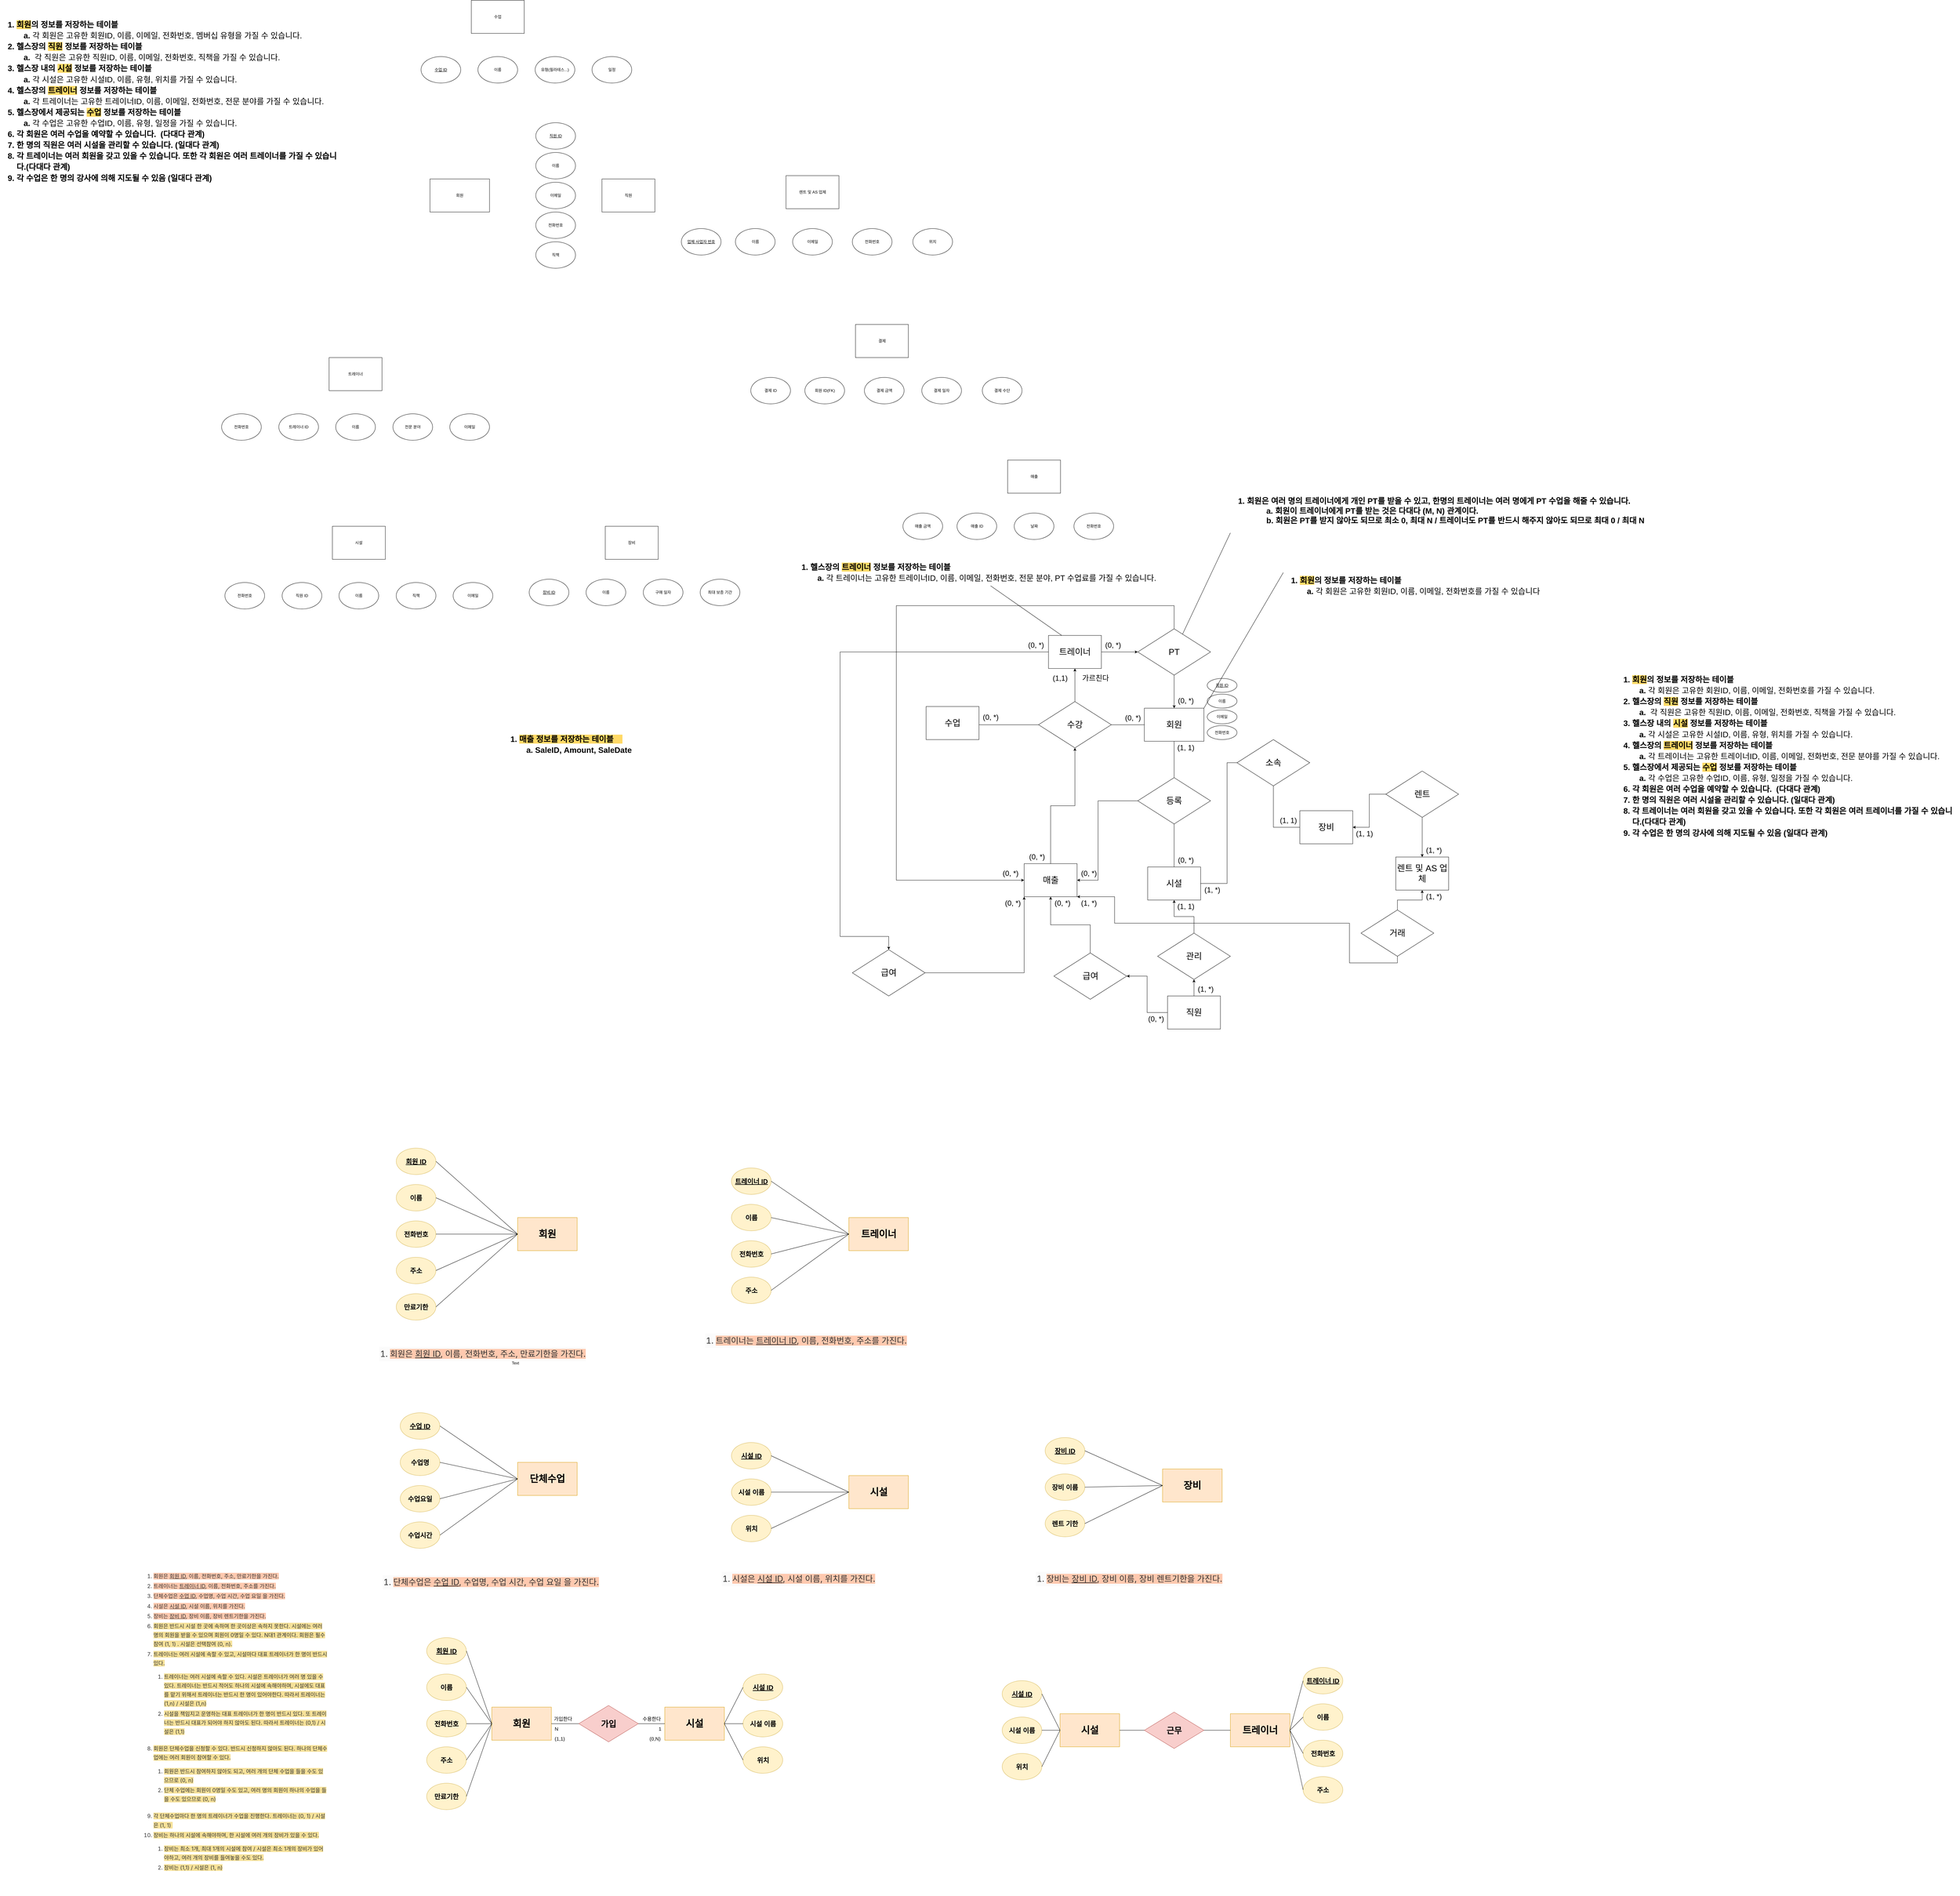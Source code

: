 <mxfile version="22.1.3" type="github">
  <diagram id="R2lEEEUBdFMjLlhIrx00" name="Page-1">
    <mxGraphModel dx="1997" dy="597" grid="1" gridSize="10" guides="1" tooltips="1" connect="1" arrows="1" fold="1" page="1" pageScale="1" pageWidth="850" pageHeight="1100" background="#ffffff" math="0" shadow="0" extFonts="Permanent Marker^https://fonts.googleapis.com/css?family=Permanent+Marker">
      <root>
        <mxCell id="0" />
        <mxCell id="1" parent="0" />
        <mxCell id="OklFRCkTgphjzxKatDET-2" value="&lt;b style=&quot;font-weight: normal; font-size: 24px;&quot; id=&quot;docs-internal-guid-e169eb77-7fff-bd0b-64af-ed0be1e55c79&quot;&gt;&lt;ol style=&quot;margin-top: 0px; margin-bottom: 0px; padding-inline-start: 48px; font-size: 24px;&quot;&gt;&lt;li dir=&quot;ltr&quot; style=&quot;list-style-type: decimal; font-size: 24px; font-family: Arial, sans-serif; color: rgb(0, 0, 0); background-color: transparent; font-weight: 700; font-style: normal; font-variant: normal; text-decoration: none; vertical-align: baseline;&quot; aria-level=&quot;1&quot;&gt;&lt;p dir=&quot;ltr&quot; style=&quot;line-height: 1.38; margin-top: 0pt; margin-bottom: 0pt; font-size: 24px;&quot; role=&quot;presentation&quot;&gt;&lt;span style=&quot;font-size: 24px; font-family: Arial, sans-serif; color: rgb(0, 0, 0); background-color: rgb(255, 217, 102); font-weight: 700; font-style: normal; font-variant: normal; text-decoration: none; vertical-align: baseline;&quot;&gt;회원&lt;/span&gt;&lt;span style=&quot;font-size: 24px; font-family: Arial, sans-serif; color: rgb(0, 0, 0); background-color: transparent; font-weight: 700; font-style: normal; font-variant: normal; text-decoration: none; vertical-align: baseline;&quot;&gt;의 정보를 저장하는 테이블&lt;/span&gt;&lt;/p&gt;&lt;/li&gt;&lt;ol style=&quot;margin-top: 0px; margin-bottom: 0px; padding-inline-start: 48px; font-size: 24px;&quot;&gt;&lt;li dir=&quot;ltr&quot; style=&quot;list-style-type: lower-alpha; font-size: 24px; font-family: Arial, sans-serif; color: rgb(0, 0, 0); background-color: transparent; font-weight: 700; font-style: normal; font-variant: normal; text-decoration: none; vertical-align: baseline;&quot; aria-level=&quot;2&quot;&gt;&lt;p dir=&quot;ltr&quot; style=&quot;line-height: 1.38; margin-top: 0pt; margin-bottom: 0pt; font-size: 24px;&quot; role=&quot;presentation&quot;&gt;&lt;span style=&quot;font-size: 24px; font-family: Arial, sans-serif; color: rgb(0, 0, 0); background-color: transparent; font-weight: 400; font-style: normal; font-variant: normal; text-decoration: none; vertical-align: baseline;&quot;&gt;각 회원은 고유한 회원ID, 이름, 이메일, 전화번호, 멤버십 유형을 가질 수 있습니다.&lt;/span&gt;&lt;/p&gt;&lt;/li&gt;&lt;/ol&gt;&lt;li dir=&quot;ltr&quot; style=&quot;list-style-type: decimal; font-size: 24px; font-family: Arial, sans-serif; color: rgb(0, 0, 0); background-color: transparent; font-weight: 700; font-style: normal; font-variant: normal; text-decoration: none; vertical-align: baseline;&quot; aria-level=&quot;1&quot;&gt;&lt;p dir=&quot;ltr&quot; style=&quot;line-height: 1.38; margin-top: 0pt; margin-bottom: 0pt; font-size: 24px;&quot; role=&quot;presentation&quot;&gt;&lt;span style=&quot;font-size: 24px; font-family: Arial, sans-serif; color: rgb(0, 0, 0); background-color: transparent; font-weight: 700; font-style: normal; font-variant: normal; text-decoration: none; vertical-align: baseline;&quot;&gt;헬스장의 &lt;/span&gt;&lt;span style=&quot;font-size: 24px; font-family: Arial, sans-serif; color: rgb(0, 0, 0); background-color: rgb(255, 217, 102); font-weight: 700; font-style: normal; font-variant: normal; text-decoration: none; vertical-align: baseline;&quot;&gt;직원&lt;/span&gt;&lt;span style=&quot;font-size: 24px; font-family: Arial, sans-serif; color: rgb(0, 0, 0); background-color: transparent; font-weight: 700; font-style: normal; font-variant: normal; text-decoration: none; vertical-align: baseline;&quot;&gt; 정보를 저장하는 테이블&lt;/span&gt;&lt;/p&gt;&lt;/li&gt;&lt;ol style=&quot;margin-top: 0px; margin-bottom: 0px; padding-inline-start: 48px; font-size: 24px;&quot;&gt;&lt;li dir=&quot;ltr&quot; style=&quot;list-style-type: lower-alpha; font-size: 24px; font-family: Arial, sans-serif; color: rgb(0, 0, 0); background-color: transparent; font-weight: 700; font-style: normal; font-variant: normal; text-decoration: none; vertical-align: baseline;&quot; aria-level=&quot;2&quot;&gt;&lt;p dir=&quot;ltr&quot; style=&quot;line-height: 1.38; margin-top: 0pt; margin-bottom: 0pt; font-size: 24px;&quot; role=&quot;presentation&quot;&gt;&lt;span style=&quot;font-size: 24px; font-family: Arial, sans-serif; color: rgb(0, 0, 0); background-color: transparent; font-weight: 400; font-style: normal; font-variant: normal; text-decoration: none; vertical-align: baseline;&quot;&gt;&amp;nbsp;각 직원은 고유한 직원ID, 이름, 이메일, 전화번호, 직책을 가질 수 있습니다.&lt;/span&gt;&lt;/p&gt;&lt;/li&gt;&lt;/ol&gt;&lt;li dir=&quot;ltr&quot; style=&quot;list-style-type: decimal; font-size: 24px; font-family: Arial, sans-serif; color: rgb(0, 0, 0); background-color: transparent; font-weight: 700; font-style: normal; font-variant: normal; text-decoration: none; vertical-align: baseline;&quot; aria-level=&quot;1&quot;&gt;&lt;p dir=&quot;ltr&quot; style=&quot;line-height: 1.38; margin-top: 0pt; margin-bottom: 0pt; font-size: 24px;&quot; role=&quot;presentation&quot;&gt;&lt;span style=&quot;font-size: 24px; font-family: Arial, sans-serif; color: rgb(0, 0, 0); background-color: transparent; font-weight: 700; font-style: normal; font-variant: normal; text-decoration: none; vertical-align: baseline;&quot;&gt;헬스장 내의 &lt;/span&gt;&lt;span style=&quot;font-size: 24px; font-family: Arial, sans-serif; color: rgb(0, 0, 0); background-color: rgb(255, 217, 102); font-weight: 700; font-style: normal; font-variant: normal; text-decoration: none; vertical-align: baseline;&quot;&gt;시설&lt;/span&gt;&lt;span style=&quot;font-size: 24px; font-family: Arial, sans-serif; color: rgb(0, 0, 0); background-color: transparent; font-weight: 700; font-style: normal; font-variant: normal; text-decoration: none; vertical-align: baseline;&quot;&gt; 정보를 저장하는 테이블&lt;/span&gt;&lt;/p&gt;&lt;/li&gt;&lt;ol style=&quot;margin-top: 0px; margin-bottom: 0px; padding-inline-start: 48px; font-size: 24px;&quot;&gt;&lt;li dir=&quot;ltr&quot; style=&quot;list-style-type: lower-alpha; font-size: 24px; font-family: Arial, sans-serif; color: rgb(0, 0, 0); background-color: transparent; font-weight: 700; font-style: normal; font-variant: normal; text-decoration: none; vertical-align: baseline;&quot; aria-level=&quot;2&quot;&gt;&lt;p dir=&quot;ltr&quot; style=&quot;line-height: 1.38; margin-top: 0pt; margin-bottom: 0pt; font-size: 24px;&quot; role=&quot;presentation&quot;&gt;&lt;span style=&quot;font-size: 24px; font-family: Arial, sans-serif; color: rgb(0, 0, 0); background-color: transparent; font-weight: 400; font-style: normal; font-variant: normal; text-decoration: none; vertical-align: baseline;&quot;&gt;각 시설은 고유한 시설ID, 이름, 유형, 위치를 가질 수 있습니다.&lt;/span&gt;&lt;/p&gt;&lt;/li&gt;&lt;/ol&gt;&lt;li dir=&quot;ltr&quot; style=&quot;list-style-type: decimal; font-size: 24px; font-family: Arial, sans-serif; color: rgb(0, 0, 0); background-color: transparent; font-weight: 700; font-style: normal; font-variant: normal; text-decoration: none; vertical-align: baseline;&quot; aria-level=&quot;1&quot;&gt;&lt;p dir=&quot;ltr&quot; style=&quot;line-height: 1.38; margin-top: 0pt; margin-bottom: 0pt; font-size: 24px;&quot; role=&quot;presentation&quot;&gt;&lt;span style=&quot;font-size: 24px; font-family: Arial, sans-serif; color: rgb(0, 0, 0); background-color: transparent; font-weight: 700; font-style: normal; font-variant: normal; text-decoration: none; vertical-align: baseline;&quot;&gt;헬스장의 &lt;/span&gt;&lt;span style=&quot;font-size: 24px; font-family: Arial, sans-serif; color: rgb(0, 0, 0); background-color: rgb(255, 217, 102); font-weight: 700; font-style: normal; font-variant: normal; text-decoration: none; vertical-align: baseline;&quot;&gt;트레이너&lt;/span&gt;&lt;span style=&quot;font-size: 24px; font-family: Arial, sans-serif; color: rgb(0, 0, 0); background-color: transparent; font-weight: 700; font-style: normal; font-variant: normal; text-decoration: none; vertical-align: baseline;&quot;&gt; 정보를 저장하는 테이블&lt;/span&gt;&lt;/p&gt;&lt;/li&gt;&lt;ol style=&quot;margin-top: 0px; margin-bottom: 0px; padding-inline-start: 48px; font-size: 24px;&quot;&gt;&lt;li dir=&quot;ltr&quot; style=&quot;list-style-type: lower-alpha; font-size: 24px; font-family: Arial, sans-serif; color: rgb(0, 0, 0); background-color: transparent; font-weight: 700; font-style: normal; font-variant: normal; text-decoration: none; vertical-align: baseline;&quot; aria-level=&quot;2&quot;&gt;&lt;p dir=&quot;ltr&quot; style=&quot;line-height: 1.38; margin-top: 0pt; margin-bottom: 0pt; font-size: 24px;&quot; role=&quot;presentation&quot;&gt;&lt;span style=&quot;font-size: 24px; font-family: Arial, sans-serif; color: rgb(0, 0, 0); background-color: transparent; font-weight: 400; font-style: normal; font-variant: normal; text-decoration: none; vertical-align: baseline;&quot;&gt;각 트레이너는 고유한 트레이너ID, 이름, 이메일, 전화번호, 전문 분야를 가질 수 있습니다.&lt;/span&gt;&lt;/p&gt;&lt;/li&gt;&lt;/ol&gt;&lt;li dir=&quot;ltr&quot; style=&quot;list-style-type: decimal; font-size: 24px; font-family: Arial, sans-serif; color: rgb(0, 0, 0); background-color: transparent; font-weight: 700; font-style: normal; font-variant: normal; text-decoration: none; vertical-align: baseline;&quot; aria-level=&quot;1&quot;&gt;&lt;p dir=&quot;ltr&quot; style=&quot;line-height: 1.38; margin-top: 0pt; margin-bottom: 0pt; font-size: 24px;&quot; role=&quot;presentation&quot;&gt;&lt;span style=&quot;font-size: 24px; font-family: Arial, sans-serif; color: rgb(0, 0, 0); background-color: transparent; font-weight: 700; font-style: normal; font-variant: normal; text-decoration: none; vertical-align: baseline;&quot;&gt;헬스장에서 제공되는 &lt;/span&gt;&lt;span style=&quot;font-size: 24px; font-family: Arial, sans-serif; color: rgb(0, 0, 0); background-color: rgb(255, 217, 102); font-weight: 700; font-style: normal; font-variant: normal; text-decoration: none; vertical-align: baseline;&quot;&gt;수업&lt;/span&gt;&lt;span style=&quot;font-size: 24px; font-family: Arial, sans-serif; color: rgb(0, 0, 0); background-color: transparent; font-weight: 700; font-style: normal; font-variant: normal; text-decoration: none; vertical-align: baseline;&quot;&gt; 정보를 저장하는 테이블&lt;/span&gt;&lt;/p&gt;&lt;/li&gt;&lt;ol style=&quot;margin-top: 0px; margin-bottom: 0px; padding-inline-start: 48px; font-size: 24px;&quot;&gt;&lt;li dir=&quot;ltr&quot; style=&quot;list-style-type: lower-alpha; font-size: 24px; font-family: Arial, sans-serif; color: rgb(0, 0, 0); background-color: transparent; font-weight: 700; font-style: normal; font-variant: normal; text-decoration: none; vertical-align: baseline;&quot; aria-level=&quot;2&quot;&gt;&lt;p dir=&quot;ltr&quot; style=&quot;line-height: 1.38; margin-top: 0pt; margin-bottom: 0pt; font-size: 24px;&quot; role=&quot;presentation&quot;&gt;&lt;span style=&quot;font-size: 24px; font-family: Arial, sans-serif; color: rgb(0, 0, 0); background-color: transparent; font-weight: 400; font-style: normal; font-variant: normal; text-decoration: none; vertical-align: baseline;&quot;&gt;각 수업은 고유한 수업ID, 이름, 유형, 일정을 가질 수 있습니다.&lt;/span&gt;&lt;/p&gt;&lt;/li&gt;&lt;/ol&gt;&lt;li dir=&quot;ltr&quot; style=&quot;list-style-type: decimal; font-size: 24px; font-family: Arial, sans-serif; color: rgb(0, 0, 0); background-color: transparent; font-weight: 700; font-style: normal; font-variant: normal; text-decoration: none; vertical-align: baseline;&quot; aria-level=&quot;1&quot;&gt;&lt;p dir=&quot;ltr&quot; style=&quot;line-height: 1.38; margin-top: 0pt; margin-bottom: 0pt; font-size: 24px;&quot; role=&quot;presentation&quot;&gt;&lt;span style=&quot;font-size: 24px; font-family: Arial, sans-serif; color: rgb(0, 0, 0); background-color: transparent; font-weight: 700; font-style: normal; font-variant: normal; text-decoration: none; vertical-align: baseline;&quot;&gt;각 회원은 여러 수업을 예약할 수 있습니다.&amp;nbsp; (다대다 관계)&lt;/span&gt;&lt;/p&gt;&lt;/li&gt;&lt;li dir=&quot;ltr&quot; style=&quot;list-style-type: decimal; font-size: 24px; font-family: Arial, sans-serif; color: rgb(0, 0, 0); background-color: transparent; font-weight: 700; font-style: normal; font-variant: normal; text-decoration: none; vertical-align: baseline;&quot; aria-level=&quot;1&quot;&gt;&lt;p dir=&quot;ltr&quot; style=&quot;line-height: 1.38; margin-top: 0pt; margin-bottom: 0pt; font-size: 24px;&quot; role=&quot;presentation&quot;&gt;&lt;span style=&quot;font-size: 24px; font-family: Arial, sans-serif; color: rgb(0, 0, 0); background-color: transparent; font-weight: 700; font-style: normal; font-variant: normal; text-decoration: none; vertical-align: baseline;&quot;&gt;한 명의 직원은 여러 시설을 관리할 수 있습니다. (일대다 관계)&lt;/span&gt;&lt;/p&gt;&lt;/li&gt;&lt;li dir=&quot;ltr&quot; style=&quot;list-style-type: decimal; font-size: 24px; font-family: Arial, sans-serif; color: rgb(0, 0, 0); background-color: transparent; font-weight: 700; font-style: normal; font-variant: normal; text-decoration: none; vertical-align: baseline;&quot; aria-level=&quot;1&quot;&gt;&lt;p dir=&quot;ltr&quot; style=&quot;line-height: 1.38; margin-top: 0pt; margin-bottom: 0pt; font-size: 24px;&quot; role=&quot;presentation&quot;&gt;&lt;span style=&quot;font-size: 24px; font-family: Arial, sans-serif; color: rgb(0, 0, 0); background-color: transparent; font-weight: 700; font-style: normal; font-variant: normal; text-decoration: none; vertical-align: baseline;&quot;&gt;각 트레이너는 여러 회원을 갖고 있을 수 있습니다. 또한 각 회원은 여러 트레이너를 가질 수 있습니다.(다대다 관계)&lt;/span&gt;&lt;/p&gt;&lt;/li&gt;&lt;li dir=&quot;ltr&quot; style=&quot;list-style-type: decimal; font-size: 24px; font-family: Arial, sans-serif; color: rgb(0, 0, 0); background-color: transparent; font-weight: 700; font-style: normal; font-variant: normal; text-decoration: none; vertical-align: baseline;&quot; aria-level=&quot;1&quot;&gt;&lt;p dir=&quot;ltr&quot; style=&quot;line-height: 1.38; margin-top: 0pt; margin-bottom: 0pt; font-size: 24px;&quot; role=&quot;presentation&quot;&gt;&lt;span style=&quot;font-size: 24px; font-family: Arial, sans-serif; color: rgb(0, 0, 0); background-color: transparent; font-weight: 700; font-style: normal; font-variant: normal; text-decoration: none; vertical-align: baseline;&quot;&gt;각 수업은 한 명의 강사에 의해 지도될 수 있음 (일대다 관계)&lt;/span&gt;&lt;/p&gt;&lt;/li&gt;&lt;/ol&gt;&lt;/b&gt;" style="text;whiteSpace=wrap;html=1;fontSize=24;" parent="1" vertex="1">
          <mxGeometry x="-400" y="130" width="1040" height="610" as="geometry" />
        </mxCell>
        <mxCell id="OklFRCkTgphjzxKatDET-8" value="회원" style="rounded=0;whiteSpace=wrap;html=1;" parent="1" vertex="1">
          <mxGeometry x="900" y="620" width="180" height="100" as="geometry" />
        </mxCell>
        <mxCell id="OklFRCkTgphjzxKatDET-9" value="직원 ID" style="ellipse;whiteSpace=wrap;html=1;fontStyle=4" parent="1" vertex="1">
          <mxGeometry x="1220" y="450" width="120" height="80" as="geometry" />
        </mxCell>
        <mxCell id="OklFRCkTgphjzxKatDET-10" value="이름" style="ellipse;whiteSpace=wrap;html=1;" parent="1" vertex="1">
          <mxGeometry x="1220" y="540" width="120" height="80" as="geometry" />
        </mxCell>
        <mxCell id="OklFRCkTgphjzxKatDET-11" value="이메일&lt;br&gt;" style="ellipse;whiteSpace=wrap;html=1;" parent="1" vertex="1">
          <mxGeometry x="1220" y="630" width="120" height="80" as="geometry" />
        </mxCell>
        <mxCell id="OklFRCkTgphjzxKatDET-12" value="전화번호" style="ellipse;whiteSpace=wrap;html=1;" parent="1" vertex="1">
          <mxGeometry x="1220" y="720" width="120" height="80" as="geometry" />
        </mxCell>
        <mxCell id="OklFRCkTgphjzxKatDET-13" value="직책" style="ellipse;whiteSpace=wrap;html=1;" parent="1" vertex="1">
          <mxGeometry x="1220" y="810" width="120" height="80" as="geometry" />
        </mxCell>
        <mxCell id="OklFRCkTgphjzxKatDET-14" value="직원" style="rounded=0;whiteSpace=wrap;html=1;" parent="1" vertex="1">
          <mxGeometry x="1420" y="620" width="160" height="100" as="geometry" />
        </mxCell>
        <mxCell id="OklFRCkTgphjzxKatDET-21" value="직원 ID" style="ellipse;whiteSpace=wrap;html=1;" parent="1" vertex="1">
          <mxGeometry x="453" y="1840" width="120" height="80" as="geometry" />
        </mxCell>
        <mxCell id="OklFRCkTgphjzxKatDET-22" value="이름" style="ellipse;whiteSpace=wrap;html=1;" parent="1" vertex="1">
          <mxGeometry x="625" y="1840" width="120" height="80" as="geometry" />
        </mxCell>
        <mxCell id="OklFRCkTgphjzxKatDET-23" value="이메일&lt;br&gt;" style="ellipse;whiteSpace=wrap;html=1;" parent="1" vertex="1">
          <mxGeometry x="970" y="1840" width="120" height="80" as="geometry" />
        </mxCell>
        <mxCell id="OklFRCkTgphjzxKatDET-24" value="전화번호" style="ellipse;whiteSpace=wrap;html=1;" parent="1" vertex="1">
          <mxGeometry x="280" y="1840" width="120" height="80" as="geometry" />
        </mxCell>
        <mxCell id="OklFRCkTgphjzxKatDET-25" value="직책" style="ellipse;whiteSpace=wrap;html=1;" parent="1" vertex="1">
          <mxGeometry x="798" y="1840" width="120" height="80" as="geometry" />
        </mxCell>
        <mxCell id="OklFRCkTgphjzxKatDET-26" value="시설" style="rounded=0;whiteSpace=wrap;html=1;" parent="1" vertex="1">
          <mxGeometry x="605" y="1670" width="160" height="100" as="geometry" />
        </mxCell>
        <mxCell id="OklFRCkTgphjzxKatDET-27" value="트레이너 ID" style="ellipse;whiteSpace=wrap;html=1;" parent="1" vertex="1">
          <mxGeometry x="443" y="1330" width="120" height="80" as="geometry" />
        </mxCell>
        <mxCell id="OklFRCkTgphjzxKatDET-28" value="이름" style="ellipse;whiteSpace=wrap;html=1;" parent="1" vertex="1">
          <mxGeometry x="615" y="1330" width="120" height="80" as="geometry" />
        </mxCell>
        <mxCell id="OklFRCkTgphjzxKatDET-29" value="이메일&lt;br&gt;" style="ellipse;whiteSpace=wrap;html=1;" parent="1" vertex="1">
          <mxGeometry x="960" y="1330" width="120" height="80" as="geometry" />
        </mxCell>
        <mxCell id="OklFRCkTgphjzxKatDET-30" value="전화번호" style="ellipse;whiteSpace=wrap;html=1;" parent="1" vertex="1">
          <mxGeometry x="270" y="1330" width="120" height="80" as="geometry" />
        </mxCell>
        <mxCell id="OklFRCkTgphjzxKatDET-31" value="전문 분야" style="ellipse;whiteSpace=wrap;html=1;" parent="1" vertex="1">
          <mxGeometry x="788" y="1330" width="120" height="80" as="geometry" />
        </mxCell>
        <mxCell id="OklFRCkTgphjzxKatDET-32" value="트레이너" style="rounded=0;whiteSpace=wrap;html=1;" parent="1" vertex="1">
          <mxGeometry x="595" y="1160" width="160" height="100" as="geometry" />
        </mxCell>
        <mxCell id="OklFRCkTgphjzxKatDET-33" value="수업 ID" style="ellipse;whiteSpace=wrap;html=1;fontStyle=4" parent="1" vertex="1">
          <mxGeometry x="873" y="250" width="120" height="80" as="geometry" />
        </mxCell>
        <mxCell id="OklFRCkTgphjzxKatDET-34" value="이름" style="ellipse;whiteSpace=wrap;html=1;" parent="1" vertex="1">
          <mxGeometry x="1045" y="250" width="120" height="80" as="geometry" />
        </mxCell>
        <mxCell id="OklFRCkTgphjzxKatDET-35" value="일정" style="ellipse;whiteSpace=wrap;html=1;" parent="1" vertex="1">
          <mxGeometry x="1390" y="250" width="120" height="80" as="geometry" />
        </mxCell>
        <mxCell id="OklFRCkTgphjzxKatDET-37" value="유형(필라테스...)" style="ellipse;whiteSpace=wrap;html=1;" parent="1" vertex="1">
          <mxGeometry x="1218" y="250" width="120" height="80" as="geometry" />
        </mxCell>
        <mxCell id="OklFRCkTgphjzxKatDET-38" value="수업" style="rounded=0;whiteSpace=wrap;html=1;" parent="1" vertex="1">
          <mxGeometry x="1025" y="80" width="160" height="100" as="geometry" />
        </mxCell>
        <mxCell id="OklFRCkTgphjzxKatDET-39" value="장비 ID" style="ellipse;whiteSpace=wrap;html=1;fontStyle=4" parent="1" vertex="1">
          <mxGeometry x="1200" y="1830" width="120" height="80" as="geometry" />
        </mxCell>
        <mxCell id="OklFRCkTgphjzxKatDET-40" value="이름" style="ellipse;whiteSpace=wrap;html=1;" parent="1" vertex="1">
          <mxGeometry x="1372" y="1830" width="120" height="80" as="geometry" />
        </mxCell>
        <mxCell id="OklFRCkTgphjzxKatDET-41" value="최대 보증 기간" style="ellipse;whiteSpace=wrap;html=1;" parent="1" vertex="1">
          <mxGeometry x="1717" y="1830" width="120" height="80" as="geometry" />
        </mxCell>
        <mxCell id="OklFRCkTgphjzxKatDET-42" value="구매 일자" style="ellipse;whiteSpace=wrap;html=1;" parent="1" vertex="1">
          <mxGeometry x="1545" y="1830" width="120" height="80" as="geometry" />
        </mxCell>
        <mxCell id="OklFRCkTgphjzxKatDET-43" value="장비" style="rounded=0;whiteSpace=wrap;html=1;" parent="1" vertex="1">
          <mxGeometry x="1430" y="1670" width="160" height="100" as="geometry" />
        </mxCell>
        <mxCell id="OklFRCkTgphjzxKatDET-45" value="이름" style="ellipse;whiteSpace=wrap;html=1;" parent="1" vertex="1">
          <mxGeometry x="1823.5" y="770" width="120" height="80" as="geometry" />
        </mxCell>
        <mxCell id="OklFRCkTgphjzxKatDET-46" value="업체 사업자 번호" style="ellipse;whiteSpace=wrap;html=1;fontStyle=4" parent="1" vertex="1">
          <mxGeometry x="1660" y="770" width="120" height="80" as="geometry" />
        </mxCell>
        <mxCell id="OklFRCkTgphjzxKatDET-47" value="이메일" style="ellipse;whiteSpace=wrap;html=1;" parent="1" vertex="1">
          <mxGeometry x="1996.5" y="770" width="120" height="80" as="geometry" />
        </mxCell>
        <mxCell id="OklFRCkTgphjzxKatDET-48" value="렌트 및 AS 업체" style="rounded=0;whiteSpace=wrap;html=1;" parent="1" vertex="1">
          <mxGeometry x="1976.5" y="610" width="160" height="100" as="geometry" />
        </mxCell>
        <mxCell id="OklFRCkTgphjzxKatDET-49" value="전화번호" style="ellipse;whiteSpace=wrap;html=1;" parent="1" vertex="1">
          <mxGeometry x="2177" y="770" width="120" height="80" as="geometry" />
        </mxCell>
        <mxCell id="OklFRCkTgphjzxKatDET-50" value="위치" style="ellipse;whiteSpace=wrap;html=1;" parent="1" vertex="1">
          <mxGeometry x="2360" y="770" width="120" height="80" as="geometry" />
        </mxCell>
        <mxCell id="OklFRCkTgphjzxKatDET-51" value="매출 ID" style="ellipse;whiteSpace=wrap;html=1;" parent="1" vertex="1">
          <mxGeometry x="2493.5" y="1630" width="120" height="80" as="geometry" />
        </mxCell>
        <mxCell id="OklFRCkTgphjzxKatDET-52" value="매출 금액" style="ellipse;whiteSpace=wrap;html=1;" parent="1" vertex="1">
          <mxGeometry x="2330" y="1630" width="120" height="80" as="geometry" />
        </mxCell>
        <mxCell id="OklFRCkTgphjzxKatDET-53" value="날짜" style="ellipse;whiteSpace=wrap;html=1;" parent="1" vertex="1">
          <mxGeometry x="2666.5" y="1630" width="120" height="80" as="geometry" />
        </mxCell>
        <mxCell id="OklFRCkTgphjzxKatDET-54" value="매출" style="rounded=0;whiteSpace=wrap;html=1;" parent="1" vertex="1">
          <mxGeometry x="2646.5" y="1470" width="160" height="100" as="geometry" />
        </mxCell>
        <mxCell id="OklFRCkTgphjzxKatDET-55" value="전화번호" style="ellipse;whiteSpace=wrap;html=1;" parent="1" vertex="1">
          <mxGeometry x="2847" y="1630" width="120" height="80" as="geometry" />
        </mxCell>
        <mxCell id="OklFRCkTgphjzxKatDET-57" value="회원 ID(FK)" style="ellipse;whiteSpace=wrap;html=1;" parent="1" vertex="1">
          <mxGeometry x="2033.5" y="1220" width="120" height="80" as="geometry" />
        </mxCell>
        <mxCell id="OklFRCkTgphjzxKatDET-58" value="결제 ID" style="ellipse;whiteSpace=wrap;html=1;" parent="1" vertex="1">
          <mxGeometry x="1870" y="1220" width="120" height="80" as="geometry" />
        </mxCell>
        <mxCell id="OklFRCkTgphjzxKatDET-59" value="결제 금액" style="ellipse;whiteSpace=wrap;html=1;" parent="1" vertex="1">
          <mxGeometry x="2213.5" y="1220" width="120" height="80" as="geometry" />
        </mxCell>
        <mxCell id="OklFRCkTgphjzxKatDET-60" value="결제" style="rounded=0;whiteSpace=wrap;html=1;" parent="1" vertex="1">
          <mxGeometry x="2186.5" y="1060" width="160" height="100" as="geometry" />
        </mxCell>
        <mxCell id="OklFRCkTgphjzxKatDET-61" value="결제 일자" style="ellipse;whiteSpace=wrap;html=1;" parent="1" vertex="1">
          <mxGeometry x="2387" y="1220" width="120" height="80" as="geometry" />
        </mxCell>
        <mxCell id="OklFRCkTgphjzxKatDET-62" value="결제 수단" style="ellipse;whiteSpace=wrap;html=1;" parent="1" vertex="1">
          <mxGeometry x="2570" y="1220" width="120" height="80" as="geometry" />
        </mxCell>
        <mxCell id="f0Y5kzODhCCrcdkmznli-2" value="수업" style="rounded=0;whiteSpace=wrap;html=1;fontSize=26;" parent="1" vertex="1">
          <mxGeometry x="2400" y="2214.91" width="160" height="100" as="geometry" />
        </mxCell>
        <mxCell id="f0Y5kzODhCCrcdkmznli-19" value="" style="edgeStyle=orthogonalEdgeStyle;rounded=0;orthogonalLoop=1;jettySize=auto;html=1;endArrow=none;endFill=0;" parent="1" source="f0Y5kzODhCCrcdkmznli-3" target="f0Y5kzODhCCrcdkmznli-17" edge="1">
          <mxGeometry relative="1" as="geometry">
            <Array as="points">
              <mxPoint x="3030" y="2270" />
              <mxPoint x="3030" y="2270" />
            </Array>
          </mxGeometry>
        </mxCell>
        <mxCell id="f0Y5kzODhCCrcdkmznli-21" value="" style="edgeStyle=orthogonalEdgeStyle;rounded=0;orthogonalLoop=1;jettySize=auto;html=1;endArrow=none;endFill=0;" parent="1" source="f0Y5kzODhCCrcdkmznli-3" target="f0Y5kzODhCCrcdkmznli-18" edge="1">
          <mxGeometry relative="1" as="geometry" />
        </mxCell>
        <mxCell id="f0Y5kzODhCCrcdkmznli-3" value="회원" style="rounded=0;whiteSpace=wrap;html=1;fontSize=26;" parent="1" vertex="1">
          <mxGeometry x="3060" y="2220" width="180" height="100" as="geometry" />
        </mxCell>
        <mxCell id="f0Y5kzODhCCrcdkmznli-64" style="edgeStyle=orthogonalEdgeStyle;rounded=0;orthogonalLoop=1;jettySize=auto;html=1;entryX=1;entryY=0.5;entryDx=0;entryDy=0;" parent="1" source="f0Y5kzODhCCrcdkmznli-4" target="f0Y5kzODhCCrcdkmznli-63" edge="1">
          <mxGeometry relative="1" as="geometry" />
        </mxCell>
        <mxCell id="f0Y5kzODhCCrcdkmznli-74" style="edgeStyle=orthogonalEdgeStyle;rounded=0;orthogonalLoop=1;jettySize=auto;html=1;entryX=0.5;entryY=1;entryDx=0;entryDy=0;" parent="1" source="f0Y5kzODhCCrcdkmznli-4" target="f0Y5kzODhCCrcdkmznli-73" edge="1">
          <mxGeometry relative="1" as="geometry" />
        </mxCell>
        <mxCell id="f0Y5kzODhCCrcdkmznli-4" value="직원" style="rounded=0;whiteSpace=wrap;html=1;fontSize=26;" parent="1" vertex="1">
          <mxGeometry x="3130" y="3090" width="160" height="100" as="geometry" />
        </mxCell>
        <mxCell id="f0Y5kzODhCCrcdkmznli-5" value="렌트 및 AS 업체" style="rounded=0;whiteSpace=wrap;html=1;fontSize=26;" parent="1" vertex="1">
          <mxGeometry x="3820" y="2670" width="160" height="100" as="geometry" />
        </mxCell>
        <mxCell id="f0Y5kzODhCCrcdkmznli-110" style="edgeStyle=orthogonalEdgeStyle;rounded=0;orthogonalLoop=1;jettySize=auto;html=1;entryX=0.5;entryY=1;entryDx=0;entryDy=0;" parent="1" source="f0Y5kzODhCCrcdkmznli-7" target="f0Y5kzODhCCrcdkmznli-17" edge="1">
          <mxGeometry relative="1" as="geometry" />
        </mxCell>
        <mxCell id="f0Y5kzODhCCrcdkmznli-7" value="매출" style="rounded=0;whiteSpace=wrap;html=1;fontSize=26;" parent="1" vertex="1">
          <mxGeometry x="2696.5" y="2690" width="160" height="100" as="geometry" />
        </mxCell>
        <mxCell id="f0Y5kzODhCCrcdkmznli-8" value="장비" style="rounded=0;whiteSpace=wrap;html=1;fontSize=26;" parent="1" vertex="1">
          <mxGeometry x="3530" y="2530" width="160" height="100" as="geometry" />
        </mxCell>
        <mxCell id="f0Y5kzODhCCrcdkmznli-29" style="edgeStyle=orthogonalEdgeStyle;rounded=0;orthogonalLoop=1;jettySize=auto;html=1;entryX=0;entryY=0.5;entryDx=0;entryDy=0;" parent="1" source="f0Y5kzODhCCrcdkmznli-9" target="f0Y5kzODhCCrcdkmznli-28" edge="1">
          <mxGeometry relative="1" as="geometry" />
        </mxCell>
        <mxCell id="f0Y5kzODhCCrcdkmznli-61" style="edgeStyle=orthogonalEdgeStyle;rounded=0;orthogonalLoop=1;jettySize=auto;html=1;entryX=0.5;entryY=0;entryDx=0;entryDy=0;" parent="1" source="f0Y5kzODhCCrcdkmznli-9" target="f0Y5kzODhCCrcdkmznli-60" edge="1">
          <mxGeometry relative="1" as="geometry">
            <Array as="points">
              <mxPoint x="2140" y="2050" />
              <mxPoint x="2140" y="2910" />
            </Array>
          </mxGeometry>
        </mxCell>
        <mxCell id="f0Y5kzODhCCrcdkmznli-9" value="트레이너" style="rounded=0;whiteSpace=wrap;html=1;fontSize=26;" parent="1" vertex="1">
          <mxGeometry x="2770" y="2000" width="160" height="100" as="geometry" />
        </mxCell>
        <mxCell id="f0Y5kzODhCCrcdkmznli-13" style="edgeStyle=orthogonalEdgeStyle;rounded=0;orthogonalLoop=1;jettySize=auto;html=1;entryX=0;entryY=0.5;entryDx=0;entryDy=0;endArrow=none;endFill=0;" parent="1" source="f0Y5kzODhCCrcdkmznli-10" target="f0Y5kzODhCCrcdkmznli-11" edge="1">
          <mxGeometry relative="1" as="geometry">
            <Array as="points">
              <mxPoint x="3310" y="2750" />
              <mxPoint x="3310" y="2385" />
            </Array>
          </mxGeometry>
        </mxCell>
        <mxCell id="f0Y5kzODhCCrcdkmznli-10" value="시설" style="rounded=0;whiteSpace=wrap;html=1;fontSize=26;" parent="1" vertex="1">
          <mxGeometry x="3070" y="2700" width="160" height="100" as="geometry" />
        </mxCell>
        <mxCell id="f0Y5kzODhCCrcdkmznli-14" style="edgeStyle=orthogonalEdgeStyle;rounded=0;orthogonalLoop=1;jettySize=auto;html=1;entryX=0;entryY=0.5;entryDx=0;entryDy=0;endArrow=none;endFill=0;" parent="1" source="f0Y5kzODhCCrcdkmznli-11" target="f0Y5kzODhCCrcdkmznli-8" edge="1">
          <mxGeometry relative="1" as="geometry" />
        </mxCell>
        <mxCell id="f0Y5kzODhCCrcdkmznli-11" value="소속" style="rhombus;whiteSpace=wrap;html=1;fontSize=26;" parent="1" vertex="1">
          <mxGeometry x="3340" y="2314.91" width="220" height="140" as="geometry" />
        </mxCell>
        <mxCell id="f0Y5kzODhCCrcdkmznli-20" value="" style="edgeStyle=orthogonalEdgeStyle;rounded=0;orthogonalLoop=1;jettySize=auto;html=1;endArrow=none;endFill=0;" parent="1" source="f0Y5kzODhCCrcdkmznli-17" target="f0Y5kzODhCCrcdkmznli-2" edge="1">
          <mxGeometry relative="1" as="geometry">
            <Array as="points">
              <mxPoint x="2720" y="2270" />
              <mxPoint x="2720" y="2270" />
            </Array>
          </mxGeometry>
        </mxCell>
        <mxCell id="f0Y5kzODhCCrcdkmznli-31" style="edgeStyle=orthogonalEdgeStyle;rounded=0;orthogonalLoop=1;jettySize=auto;html=1;entryX=0.5;entryY=1;entryDx=0;entryDy=0;" parent="1" source="f0Y5kzODhCCrcdkmznli-17" target="f0Y5kzODhCCrcdkmznli-9" edge="1">
          <mxGeometry relative="1" as="geometry" />
        </mxCell>
        <mxCell id="f0Y5kzODhCCrcdkmznli-17" value="수강" style="rhombus;whiteSpace=wrap;html=1;fontSize=26;" parent="1" vertex="1">
          <mxGeometry x="2740" y="2200" width="220" height="140" as="geometry" />
        </mxCell>
        <mxCell id="f0Y5kzODhCCrcdkmznli-22" style="edgeStyle=orthogonalEdgeStyle;rounded=0;orthogonalLoop=1;jettySize=auto;html=1;entryX=0.5;entryY=0;entryDx=0;entryDy=0;endArrow=none;endFill=0;" parent="1" source="f0Y5kzODhCCrcdkmznli-18" target="f0Y5kzODhCCrcdkmznli-10" edge="1">
          <mxGeometry relative="1" as="geometry" />
        </mxCell>
        <mxCell id="f0Y5kzODhCCrcdkmznli-53" style="edgeStyle=orthogonalEdgeStyle;rounded=0;orthogonalLoop=1;jettySize=auto;html=1;entryX=1;entryY=0.5;entryDx=0;entryDy=0;" parent="1" source="f0Y5kzODhCCrcdkmznli-18" target="f0Y5kzODhCCrcdkmznli-7" edge="1">
          <mxGeometry relative="1" as="geometry">
            <Array as="points">
              <mxPoint x="2920" y="2500" />
              <mxPoint x="2920" y="2740" />
            </Array>
          </mxGeometry>
        </mxCell>
        <mxCell id="f0Y5kzODhCCrcdkmznli-18" value="등록" style="rhombus;whiteSpace=wrap;html=1;fontSize=26;" parent="1" vertex="1">
          <mxGeometry x="3040" y="2430" width="220" height="140" as="geometry" />
        </mxCell>
        <mxCell id="f0Y5kzODhCCrcdkmznli-30" style="edgeStyle=orthogonalEdgeStyle;rounded=0;orthogonalLoop=1;jettySize=auto;html=1;exitX=0.5;exitY=1;exitDx=0;exitDy=0;entryX=0.5;entryY=0;entryDx=0;entryDy=0;" parent="1" source="f0Y5kzODhCCrcdkmznli-28" target="f0Y5kzODhCCrcdkmznli-3" edge="1">
          <mxGeometry relative="1" as="geometry" />
        </mxCell>
        <mxCell id="f0Y5kzODhCCrcdkmznli-56" style="edgeStyle=orthogonalEdgeStyle;rounded=0;orthogonalLoop=1;jettySize=auto;html=1;entryX=0;entryY=0.5;entryDx=0;entryDy=0;" parent="1" source="f0Y5kzODhCCrcdkmznli-28" target="f0Y5kzODhCCrcdkmznli-7" edge="1">
          <mxGeometry relative="1" as="geometry">
            <Array as="points">
              <mxPoint x="3150" y="1910" />
              <mxPoint x="2310" y="1910" />
              <mxPoint x="2310" y="2740" />
            </Array>
          </mxGeometry>
        </mxCell>
        <mxCell id="f0Y5kzODhCCrcdkmznli-28" value="PT" style="rhombus;whiteSpace=wrap;html=1;fontSize=26;" parent="1" vertex="1">
          <mxGeometry x="3040" y="1980" width="220" height="140" as="geometry" />
        </mxCell>
        <mxCell id="f0Y5kzODhCCrcdkmznli-62" style="edgeStyle=orthogonalEdgeStyle;rounded=0;orthogonalLoop=1;jettySize=auto;html=1;entryX=0;entryY=1;entryDx=0;entryDy=0;" parent="1" source="f0Y5kzODhCCrcdkmznli-60" target="f0Y5kzODhCCrcdkmznli-7" edge="1">
          <mxGeometry relative="1" as="geometry" />
        </mxCell>
        <mxCell id="f0Y5kzODhCCrcdkmznli-60" value="급여" style="rhombus;whiteSpace=wrap;html=1;fontSize=26;" parent="1" vertex="1">
          <mxGeometry x="2177" y="2950" width="220" height="140" as="geometry" />
        </mxCell>
        <mxCell id="f0Y5kzODhCCrcdkmznli-65" style="edgeStyle=orthogonalEdgeStyle;rounded=0;orthogonalLoop=1;jettySize=auto;html=1;entryX=0.5;entryY=1;entryDx=0;entryDy=0;" parent="1" source="f0Y5kzODhCCrcdkmznli-63" target="f0Y5kzODhCCrcdkmznli-7" edge="1">
          <mxGeometry relative="1" as="geometry" />
        </mxCell>
        <mxCell id="f0Y5kzODhCCrcdkmznli-63" value="급여" style="rhombus;whiteSpace=wrap;html=1;fontSize=26;" parent="1" vertex="1">
          <mxGeometry x="2786.5" y="2960" width="220" height="140" as="geometry" />
        </mxCell>
        <mxCell id="f0Y5kzODhCCrcdkmznli-67" style="edgeStyle=orthogonalEdgeStyle;rounded=0;orthogonalLoop=1;jettySize=auto;html=1;entryX=0.5;entryY=1;entryDx=0;entryDy=0;" parent="1" source="f0Y5kzODhCCrcdkmznli-66" target="f0Y5kzODhCCrcdkmznli-5" edge="1">
          <mxGeometry relative="1" as="geometry" />
        </mxCell>
        <mxCell id="f0Y5kzODhCCrcdkmznli-68" style="edgeStyle=orthogonalEdgeStyle;rounded=0;orthogonalLoop=1;jettySize=auto;html=1;entryX=1;entryY=1;entryDx=0;entryDy=0;" parent="1" source="f0Y5kzODhCCrcdkmznli-66" target="f0Y5kzODhCCrcdkmznli-7" edge="1">
          <mxGeometry relative="1" as="geometry">
            <Array as="points">
              <mxPoint x="3825" y="2990" />
              <mxPoint x="3680" y="2990" />
              <mxPoint x="3680" y="2870" />
              <mxPoint x="2970" y="2870" />
              <mxPoint x="2970" y="2790" />
            </Array>
          </mxGeometry>
        </mxCell>
        <mxCell id="f0Y5kzODhCCrcdkmznli-66" value="거래" style="rhombus;whiteSpace=wrap;html=1;fontSize=26;" parent="1" vertex="1">
          <mxGeometry x="3715" y="2830" width="220" height="140" as="geometry" />
        </mxCell>
        <mxCell id="f0Y5kzODhCCrcdkmznli-71" style="edgeStyle=orthogonalEdgeStyle;rounded=0;orthogonalLoop=1;jettySize=auto;html=1;entryX=0.5;entryY=0;entryDx=0;entryDy=0;" parent="1" source="f0Y5kzODhCCrcdkmznli-70" target="f0Y5kzODhCCrcdkmznli-5" edge="1">
          <mxGeometry relative="1" as="geometry" />
        </mxCell>
        <mxCell id="f0Y5kzODhCCrcdkmznli-72" style="edgeStyle=orthogonalEdgeStyle;rounded=0;orthogonalLoop=1;jettySize=auto;html=1;entryX=1;entryY=0.5;entryDx=0;entryDy=0;" parent="1" source="f0Y5kzODhCCrcdkmznli-70" target="f0Y5kzODhCCrcdkmznli-8" edge="1">
          <mxGeometry relative="1" as="geometry" />
        </mxCell>
        <mxCell id="f0Y5kzODhCCrcdkmznli-70" value="렌트" style="rhombus;whiteSpace=wrap;html=1;fontSize=26;" parent="1" vertex="1">
          <mxGeometry x="3790" y="2410" width="220" height="140" as="geometry" />
        </mxCell>
        <mxCell id="f0Y5kzODhCCrcdkmznli-75" style="edgeStyle=orthogonalEdgeStyle;rounded=0;orthogonalLoop=1;jettySize=auto;html=1;entryX=0.5;entryY=1;entryDx=0;entryDy=0;" parent="1" source="f0Y5kzODhCCrcdkmznli-73" target="f0Y5kzODhCCrcdkmznli-10" edge="1">
          <mxGeometry relative="1" as="geometry" />
        </mxCell>
        <mxCell id="f0Y5kzODhCCrcdkmznli-73" value="관리" style="rhombus;whiteSpace=wrap;html=1;fontSize=26;" parent="1" vertex="1">
          <mxGeometry x="3100" y="2900" width="220" height="140" as="geometry" />
        </mxCell>
        <mxCell id="OklFRCkTgphjzxKatDET-1" value="회원 ID" style="ellipse;whiteSpace=wrap;html=1;fontStyle=4" parent="1" vertex="1">
          <mxGeometry x="3250" y="2130" width="90" height="42.264" as="geometry" />
        </mxCell>
        <mxCell id="OklFRCkTgphjzxKatDET-3" value="이름" style="ellipse;whiteSpace=wrap;html=1;" parent="1" vertex="1">
          <mxGeometry x="3250" y="2177.547" width="90" height="42.264" as="geometry" />
        </mxCell>
        <mxCell id="OklFRCkTgphjzxKatDET-5" value="이메일&lt;br&gt;" style="ellipse;whiteSpace=wrap;html=1;" parent="1" vertex="1">
          <mxGeometry x="3250" y="2225.094" width="90" height="42.264" as="geometry" />
        </mxCell>
        <mxCell id="OklFRCkTgphjzxKatDET-6" value="전화번호" style="ellipse;whiteSpace=wrap;html=1;" parent="1" vertex="1">
          <mxGeometry x="3250" y="2272.642" width="90" height="42.264" as="geometry" />
        </mxCell>
        <mxCell id="f0Y5kzODhCCrcdkmznli-80" value="&lt;b style=&quot;font-weight: normal; font-size: 24px;&quot; id=&quot;docs-internal-guid-e169eb77-7fff-bd0b-64af-ed0be1e55c79&quot;&gt;&lt;ol style=&quot;margin-top: 0px; margin-bottom: 0px; padding-inline-start: 48px; font-size: 24px;&quot;&gt;&lt;li dir=&quot;ltr&quot; style=&quot;list-style-type: decimal; font-size: 24px; font-family: Arial, sans-serif; color: rgb(0, 0, 0); background-color: transparent; font-weight: 700; font-style: normal; font-variant: normal; text-decoration: none; vertical-align: baseline;&quot; aria-level=&quot;1&quot;&gt;&lt;p dir=&quot;ltr&quot; style=&quot;line-height: 1.38; margin-top: 0pt; margin-bottom: 0pt; font-size: 24px;&quot; role=&quot;presentation&quot;&gt;&lt;span style=&quot;font-size: 24px; font-family: Arial, sans-serif; color: rgb(0, 0, 0); background-color: rgb(255, 217, 102); font-weight: 700; font-style: normal; font-variant: normal; text-decoration: none; vertical-align: baseline;&quot;&gt;회원&lt;/span&gt;&lt;span style=&quot;font-size: 24px; font-family: Arial, sans-serif; color: rgb(0, 0, 0); background-color: transparent; font-weight: 700; font-style: normal; font-variant: normal; text-decoration: none; vertical-align: baseline;&quot;&gt;의 정보를 저장하는 테이블&lt;/span&gt;&lt;/p&gt;&lt;/li&gt;&lt;ol style=&quot;margin-top: 0px; margin-bottom: 0px; padding-inline-start: 48px; font-size: 24px;&quot;&gt;&lt;li dir=&quot;ltr&quot; style=&quot;list-style-type: lower-alpha; font-size: 24px; font-family: Arial, sans-serif; color: rgb(0, 0, 0); background-color: transparent; font-weight: 700; font-style: normal; font-variant: normal; text-decoration: none; vertical-align: baseline;&quot; aria-level=&quot;2&quot;&gt;&lt;p dir=&quot;ltr&quot; style=&quot;line-height: 1.38; margin-top: 0pt; margin-bottom: 0pt; font-size: 24px;&quot; role=&quot;presentation&quot;&gt;&lt;span style=&quot;font-size: 24px; font-family: Arial, sans-serif; color: rgb(0, 0, 0); background-color: transparent; font-weight: 400; font-style: normal; font-variant: normal; text-decoration: none; vertical-align: baseline;&quot;&gt;각 회원은 고유한 회원ID, 이름, 이메일, 전화번호를 가질 수 있습니다.&lt;/span&gt;&lt;/p&gt;&lt;/li&gt;&lt;/ol&gt;&lt;li dir=&quot;ltr&quot; style=&quot;list-style-type: decimal; font-size: 24px; font-family: Arial, sans-serif; color: rgb(0, 0, 0); background-color: transparent; font-weight: 700; font-style: normal; font-variant: normal; text-decoration: none; vertical-align: baseline;&quot; aria-level=&quot;1&quot;&gt;&lt;p dir=&quot;ltr&quot; style=&quot;line-height: 1.38; margin-top: 0pt; margin-bottom: 0pt; font-size: 24px;&quot; role=&quot;presentation&quot;&gt;&lt;span style=&quot;font-size: 24px; font-family: Arial, sans-serif; color: rgb(0, 0, 0); background-color: transparent; font-weight: 700; font-style: normal; font-variant: normal; text-decoration: none; vertical-align: baseline;&quot;&gt;헬스장의 &lt;/span&gt;&lt;span style=&quot;font-size: 24px; font-family: Arial, sans-serif; color: rgb(0, 0, 0); background-color: rgb(255, 217, 102); font-weight: 700; font-style: normal; font-variant: normal; text-decoration: none; vertical-align: baseline;&quot;&gt;직원&lt;/span&gt;&lt;span style=&quot;font-size: 24px; font-family: Arial, sans-serif; color: rgb(0, 0, 0); background-color: transparent; font-weight: 700; font-style: normal; font-variant: normal; text-decoration: none; vertical-align: baseline;&quot;&gt; 정보를 저장하는 테이블&lt;/span&gt;&lt;/p&gt;&lt;/li&gt;&lt;ol style=&quot;margin-top: 0px; margin-bottom: 0px; padding-inline-start: 48px; font-size: 24px;&quot;&gt;&lt;li dir=&quot;ltr&quot; style=&quot;list-style-type: lower-alpha; font-size: 24px; font-family: Arial, sans-serif; color: rgb(0, 0, 0); background-color: transparent; font-weight: 700; font-style: normal; font-variant: normal; text-decoration: none; vertical-align: baseline;&quot; aria-level=&quot;2&quot;&gt;&lt;p dir=&quot;ltr&quot; style=&quot;line-height: 1.38; margin-top: 0pt; margin-bottom: 0pt; font-size: 24px;&quot; role=&quot;presentation&quot;&gt;&lt;span style=&quot;font-size: 24px; font-family: Arial, sans-serif; color: rgb(0, 0, 0); background-color: transparent; font-weight: 400; font-style: normal; font-variant: normal; text-decoration: none; vertical-align: baseline;&quot;&gt;&amp;nbsp;각 직원은 고유한 직원ID, 이름, 이메일, 전화번호, 직책을 가질 수 있습니다.&lt;/span&gt;&lt;/p&gt;&lt;/li&gt;&lt;/ol&gt;&lt;li dir=&quot;ltr&quot; style=&quot;list-style-type: decimal; font-size: 24px; font-family: Arial, sans-serif; color: rgb(0, 0, 0); background-color: transparent; font-weight: 700; font-style: normal; font-variant: normal; text-decoration: none; vertical-align: baseline;&quot; aria-level=&quot;1&quot;&gt;&lt;p dir=&quot;ltr&quot; style=&quot;line-height: 1.38; margin-top: 0pt; margin-bottom: 0pt; font-size: 24px;&quot; role=&quot;presentation&quot;&gt;&lt;span style=&quot;font-size: 24px; font-family: Arial, sans-serif; color: rgb(0, 0, 0); background-color: transparent; font-weight: 700; font-style: normal; font-variant: normal; text-decoration: none; vertical-align: baseline;&quot;&gt;헬스장 내의 &lt;/span&gt;&lt;span style=&quot;font-size: 24px; font-family: Arial, sans-serif; color: rgb(0, 0, 0); background-color: rgb(255, 217, 102); font-weight: 700; font-style: normal; font-variant: normal; text-decoration: none; vertical-align: baseline;&quot;&gt;시설&lt;/span&gt;&lt;span style=&quot;font-size: 24px; font-family: Arial, sans-serif; color: rgb(0, 0, 0); background-color: transparent; font-weight: 700; font-style: normal; font-variant: normal; text-decoration: none; vertical-align: baseline;&quot;&gt; 정보를 저장하는 테이블&lt;/span&gt;&lt;/p&gt;&lt;/li&gt;&lt;ol style=&quot;margin-top: 0px; margin-bottom: 0px; padding-inline-start: 48px; font-size: 24px;&quot;&gt;&lt;li dir=&quot;ltr&quot; style=&quot;list-style-type: lower-alpha; font-size: 24px; font-family: Arial, sans-serif; color: rgb(0, 0, 0); background-color: transparent; font-weight: 700; font-style: normal; font-variant: normal; text-decoration: none; vertical-align: baseline;&quot; aria-level=&quot;2&quot;&gt;&lt;p dir=&quot;ltr&quot; style=&quot;line-height: 1.38; margin-top: 0pt; margin-bottom: 0pt; font-size: 24px;&quot; role=&quot;presentation&quot;&gt;&lt;span style=&quot;font-size: 24px; font-family: Arial, sans-serif; color: rgb(0, 0, 0); background-color: transparent; font-weight: 400; font-style: normal; font-variant: normal; text-decoration: none; vertical-align: baseline;&quot;&gt;각 시설은 고유한 시설ID, 이름, 유형, 위치를 가질 수 있습니다.&lt;/span&gt;&lt;/p&gt;&lt;/li&gt;&lt;/ol&gt;&lt;li dir=&quot;ltr&quot; style=&quot;list-style-type: decimal; font-size: 24px; font-family: Arial, sans-serif; color: rgb(0, 0, 0); background-color: transparent; font-weight: 700; font-style: normal; font-variant: normal; text-decoration: none; vertical-align: baseline;&quot; aria-level=&quot;1&quot;&gt;&lt;p dir=&quot;ltr&quot; style=&quot;line-height: 1.38; margin-top: 0pt; margin-bottom: 0pt; font-size: 24px;&quot; role=&quot;presentation&quot;&gt;&lt;span style=&quot;font-size: 24px; font-family: Arial, sans-serif; color: rgb(0, 0, 0); background-color: transparent; font-weight: 700; font-style: normal; font-variant: normal; text-decoration: none; vertical-align: baseline;&quot;&gt;헬스장의 &lt;/span&gt;&lt;span style=&quot;font-size: 24px; font-family: Arial, sans-serif; color: rgb(0, 0, 0); background-color: rgb(255, 217, 102); font-weight: 700; font-style: normal; font-variant: normal; text-decoration: none; vertical-align: baseline;&quot;&gt;트레이너&lt;/span&gt;&lt;span style=&quot;font-size: 24px; font-family: Arial, sans-serif; color: rgb(0, 0, 0); background-color: transparent; font-weight: 700; font-style: normal; font-variant: normal; text-decoration: none; vertical-align: baseline;&quot;&gt; 정보를 저장하는 테이블&lt;/span&gt;&lt;/p&gt;&lt;/li&gt;&lt;ol style=&quot;margin-top: 0px; margin-bottom: 0px; padding-inline-start: 48px; font-size: 24px;&quot;&gt;&lt;li dir=&quot;ltr&quot; style=&quot;list-style-type: lower-alpha; font-size: 24px; font-family: Arial, sans-serif; color: rgb(0, 0, 0); background-color: transparent; font-weight: 700; font-style: normal; font-variant: normal; text-decoration: none; vertical-align: baseline;&quot; aria-level=&quot;2&quot;&gt;&lt;p dir=&quot;ltr&quot; style=&quot;line-height: 1.38; margin-top: 0pt; margin-bottom: 0pt; font-size: 24px;&quot; role=&quot;presentation&quot;&gt;&lt;span style=&quot;font-size: 24px; font-family: Arial, sans-serif; color: rgb(0, 0, 0); background-color: transparent; font-weight: 400; font-style: normal; font-variant: normal; text-decoration: none; vertical-align: baseline;&quot;&gt;각 트레이너는 고유한 트레이너ID, 이름, 이메일, 전화번호, 전문 분야를 가질 수 있습니다.&lt;/span&gt;&lt;/p&gt;&lt;/li&gt;&lt;/ol&gt;&lt;li dir=&quot;ltr&quot; style=&quot;list-style-type: decimal; font-size: 24px; font-family: Arial, sans-serif; color: rgb(0, 0, 0); background-color: transparent; font-weight: 700; font-style: normal; font-variant: normal; text-decoration: none; vertical-align: baseline;&quot; aria-level=&quot;1&quot;&gt;&lt;p dir=&quot;ltr&quot; style=&quot;line-height: 1.38; margin-top: 0pt; margin-bottom: 0pt; font-size: 24px;&quot; role=&quot;presentation&quot;&gt;&lt;span style=&quot;font-size: 24px; font-family: Arial, sans-serif; color: rgb(0, 0, 0); background-color: transparent; font-weight: 700; font-style: normal; font-variant: normal; text-decoration: none; vertical-align: baseline;&quot;&gt;헬스장에서 제공되는 &lt;/span&gt;&lt;span style=&quot;font-size: 24px; font-family: Arial, sans-serif; color: rgb(0, 0, 0); background-color: rgb(255, 217, 102); font-weight: 700; font-style: normal; font-variant: normal; text-decoration: none; vertical-align: baseline;&quot;&gt;수업&lt;/span&gt;&lt;span style=&quot;font-size: 24px; font-family: Arial, sans-serif; color: rgb(0, 0, 0); background-color: transparent; font-weight: 700; font-style: normal; font-variant: normal; text-decoration: none; vertical-align: baseline;&quot;&gt; 정보를 저장하는 테이블&lt;/span&gt;&lt;/p&gt;&lt;/li&gt;&lt;ol style=&quot;margin-top: 0px; margin-bottom: 0px; padding-inline-start: 48px; font-size: 24px;&quot;&gt;&lt;li dir=&quot;ltr&quot; style=&quot;list-style-type: lower-alpha; font-size: 24px; font-family: Arial, sans-serif; color: rgb(0, 0, 0); background-color: transparent; font-weight: 700; font-style: normal; font-variant: normal; text-decoration: none; vertical-align: baseline;&quot; aria-level=&quot;2&quot;&gt;&lt;p dir=&quot;ltr&quot; style=&quot;line-height: 1.38; margin-top: 0pt; margin-bottom: 0pt; font-size: 24px;&quot; role=&quot;presentation&quot;&gt;&lt;span style=&quot;font-size: 24px; font-family: Arial, sans-serif; color: rgb(0, 0, 0); background-color: transparent; font-weight: 400; font-style: normal; font-variant: normal; text-decoration: none; vertical-align: baseline;&quot;&gt;각 수업은 고유한 수업ID, 이름, 유형, 일정을 가질 수 있습니다.&lt;/span&gt;&lt;/p&gt;&lt;/li&gt;&lt;/ol&gt;&lt;li dir=&quot;ltr&quot; style=&quot;list-style-type: decimal; font-size: 24px; font-family: Arial, sans-serif; color: rgb(0, 0, 0); background-color: transparent; font-weight: 700; font-style: normal; font-variant: normal; text-decoration: none; vertical-align: baseline;&quot; aria-level=&quot;1&quot;&gt;&lt;p dir=&quot;ltr&quot; style=&quot;line-height: 1.38; margin-top: 0pt; margin-bottom: 0pt; font-size: 24px;&quot; role=&quot;presentation&quot;&gt;&lt;span style=&quot;font-size: 24px; font-family: Arial, sans-serif; color: rgb(0, 0, 0); background-color: transparent; font-weight: 700; font-style: normal; font-variant: normal; text-decoration: none; vertical-align: baseline;&quot;&gt;각 회원은 여러 수업을 예약할 수 있습니다.&amp;nbsp; (다대다 관계)&lt;/span&gt;&lt;/p&gt;&lt;/li&gt;&lt;li dir=&quot;ltr&quot; style=&quot;list-style-type: decimal; font-size: 24px; font-family: Arial, sans-serif; color: rgb(0, 0, 0); background-color: transparent; font-weight: 700; font-style: normal; font-variant: normal; text-decoration: none; vertical-align: baseline;&quot; aria-level=&quot;1&quot;&gt;&lt;p dir=&quot;ltr&quot; style=&quot;line-height: 1.38; margin-top: 0pt; margin-bottom: 0pt; font-size: 24px;&quot; role=&quot;presentation&quot;&gt;&lt;span style=&quot;font-size: 24px; font-family: Arial, sans-serif; color: rgb(0, 0, 0); background-color: transparent; font-weight: 700; font-style: normal; font-variant: normal; text-decoration: none; vertical-align: baseline;&quot;&gt;한 명의 직원은 여러 시설을 관리할 수 있습니다. (일대다 관계)&lt;/span&gt;&lt;/p&gt;&lt;/li&gt;&lt;li dir=&quot;ltr&quot; style=&quot;list-style-type: decimal; font-size: 24px; font-family: Arial, sans-serif; color: rgb(0, 0, 0); background-color: transparent; font-weight: 700; font-style: normal; font-variant: normal; text-decoration: none; vertical-align: baseline;&quot; aria-level=&quot;1&quot;&gt;&lt;p dir=&quot;ltr&quot; style=&quot;line-height: 1.38; margin-top: 0pt; margin-bottom: 0pt; font-size: 24px;&quot; role=&quot;presentation&quot;&gt;&lt;span style=&quot;font-size: 24px; font-family: Arial, sans-serif; color: rgb(0, 0, 0); background-color: transparent; font-weight: 700; font-style: normal; font-variant: normal; text-decoration: none; vertical-align: baseline;&quot;&gt;각 트레이너는 여러 회원을 갖고 있을 수 있습니다. 또한 각 회원은 여러 트레이너를 가질 수 있습니다.(다대다 관계)&lt;/span&gt;&lt;/p&gt;&lt;/li&gt;&lt;li dir=&quot;ltr&quot; style=&quot;list-style-type: decimal; font-size: 24px; font-family: Arial, sans-serif; color: rgb(0, 0, 0); background-color: transparent; font-weight: 700; font-style: normal; font-variant: normal; text-decoration: none; vertical-align: baseline;&quot; aria-level=&quot;1&quot;&gt;&lt;p dir=&quot;ltr&quot; style=&quot;line-height: 1.38; margin-top: 0pt; margin-bottom: 0pt; font-size: 24px;&quot; role=&quot;presentation&quot;&gt;&lt;span style=&quot;font-size: 24px; font-family: Arial, sans-serif; color: rgb(0, 0, 0); background-color: transparent; font-weight: 700; font-style: normal; font-variant: normal; text-decoration: none; vertical-align: baseline;&quot;&gt;각 수업은 한 명의 강사에 의해 지도될 수 있음 (일대다 관계)&lt;/span&gt;&lt;/p&gt;&lt;/li&gt;&lt;/ol&gt;&lt;/b&gt;" style="text;whiteSpace=wrap;html=1;fontSize=24;" parent="1" vertex="1">
          <mxGeometry x="4485" y="2110" width="1040" height="610" as="geometry" />
        </mxCell>
        <mxCell id="f0Y5kzODhCCrcdkmznli-81" value="&lt;b style=&quot;font-weight: normal; font-size: 24px;&quot; id=&quot;docs-internal-guid-e169eb77-7fff-bd0b-64af-ed0be1e55c79&quot;&gt;&lt;ol style=&quot;margin-top: 0px; margin-bottom: 0px; padding-inline-start: 48px; font-size: 24px;&quot;&gt;&lt;li dir=&quot;ltr&quot; style=&quot;list-style-type: decimal; font-size: 24px; font-family: Arial, sans-serif; color: rgb(0, 0, 0); background-color: transparent; font-weight: 700; font-style: normal; font-variant: normal; text-decoration: none; vertical-align: baseline;&quot; aria-level=&quot;1&quot;&gt;&lt;p dir=&quot;ltr&quot; style=&quot;line-height: 1.38; margin-top: 0pt; margin-bottom: 0pt; font-size: 24px;&quot; role=&quot;presentation&quot;&gt;&lt;span style=&quot;font-size: 24px; font-family: Arial, sans-serif; color: rgb(0, 0, 0); background-color: rgb(255, 217, 102); font-weight: 700; font-style: normal; font-variant: normal; text-decoration: none; vertical-align: baseline;&quot;&gt;회원&lt;/span&gt;&lt;span style=&quot;font-size: 24px; font-family: Arial, sans-serif; color: rgb(0, 0, 0); background-color: transparent; font-weight: 700; font-style: normal; font-variant: normal; text-decoration: none; vertical-align: baseline;&quot;&gt;의 정보를 저장하는 테이블&lt;/span&gt;&lt;/p&gt;&lt;/li&gt;&lt;ol style=&quot;margin-top: 0px; margin-bottom: 0px; padding-inline-start: 48px; font-size: 24px;&quot;&gt;&lt;li dir=&quot;ltr&quot; style=&quot;list-style-type: lower-alpha; font-size: 24px; font-family: Arial, sans-serif; color: rgb(0, 0, 0); background-color: transparent; font-weight: 700; font-style: normal; font-variant: normal; text-decoration: none; vertical-align: baseline;&quot; aria-level=&quot;2&quot;&gt;&lt;p dir=&quot;ltr&quot; style=&quot;line-height: 1.38; margin-top: 0pt; margin-bottom: 0pt; font-size: 24px;&quot; role=&quot;presentation&quot;&gt;&lt;span style=&quot;font-size: 24px; font-family: Arial, sans-serif; color: rgb(0, 0, 0); background-color: transparent; font-weight: 400; font-style: normal; font-variant: normal; text-decoration: none; vertical-align: baseline;&quot;&gt;각 회원은 고유한 회원ID, 이름, 이메일, 전화번호를 가질 수 있습니다&lt;/span&gt;&lt;/p&gt;&lt;/li&gt;&lt;/ol&gt;&lt;/ol&gt;&lt;/b&gt;" style="text;whiteSpace=wrap;html=1;fontSize=24;" parent="1" vertex="1">
          <mxGeometry x="3480" y="1810" width="1040" height="80" as="geometry" />
        </mxCell>
        <mxCell id="f0Y5kzODhCCrcdkmznli-83" value="" style="endArrow=none;html=1;rounded=0;exitX=1;exitY=0;exitDx=0;exitDy=0;entryX=0;entryY=0;entryDx=0;entryDy=0;" parent="1" source="f0Y5kzODhCCrcdkmznli-3" target="f0Y5kzODhCCrcdkmznli-81" edge="1">
          <mxGeometry width="50" height="50" relative="1" as="geometry">
            <mxPoint x="3370" y="2010" as="sourcePoint" />
            <mxPoint x="3420" y="1960" as="targetPoint" />
          </mxGeometry>
        </mxCell>
        <mxCell id="f0Y5kzODhCCrcdkmznli-84" value="&lt;span style=&quot;font-size: 24px;&quot; id=&quot;docs-internal-guid-e169eb77-7fff-bd0b-64af-ed0be1e55c79&quot;&gt;&lt;ol style=&quot;font-weight: bold; margin-top: 0px; margin-bottom: 0px; padding-inline-start: 48px; font-size: 24px;&quot;&gt;&lt;li dir=&quot;ltr&quot; style=&quot;list-style-type: decimal; font-size: 24px; font-family: Arial, sans-serif; color: rgb(0, 0, 0); background-color: transparent; font-weight: 700; font-style: normal; font-variant: normal; text-decoration: none; vertical-align: baseline;&quot; aria-level=&quot;1&quot;&gt;&lt;p dir=&quot;ltr&quot; style=&quot;line-height: 1.38; margin-top: 0pt; margin-bottom: 0pt; font-size: 24px;&quot; role=&quot;presentation&quot;&gt;&lt;span style=&quot;font-size: 24px; font-family: Arial, sans-serif; color: rgb(0, 0, 0); background-color: transparent; font-weight: 700; font-style: normal; font-variant: normal; text-decoration: none; vertical-align: baseline;&quot;&gt;헬스장의 &lt;/span&gt;&lt;span style=&quot;font-size: 24px; font-family: Arial, sans-serif; color: rgb(0, 0, 0); background-color: rgb(255, 217, 102); font-weight: 700; font-style: normal; font-variant: normal; text-decoration: none; vertical-align: baseline;&quot;&gt;트레이너&lt;/span&gt;&lt;span style=&quot;font-size: 24px; font-family: Arial, sans-serif; color: rgb(0, 0, 0); background-color: transparent; font-weight: 700; font-style: normal; font-variant: normal; text-decoration: none; vertical-align: baseline;&quot;&gt; 정보를 저장하는 테이블&lt;/span&gt;&lt;/p&gt;&lt;/li&gt;&lt;ol style=&quot;margin-top: 0px; margin-bottom: 0px; padding-inline-start: 48px; font-size: 24px;&quot;&gt;&lt;li dir=&quot;ltr&quot; style=&quot;list-style-type: lower-alpha; font-size: 24px; font-family: Arial, sans-serif; color: rgb(0, 0, 0); background-color: transparent; font-weight: 700; font-style: normal; font-variant: normal; text-decoration: none; vertical-align: baseline;&quot; aria-level=&quot;2&quot;&gt;&lt;p dir=&quot;ltr&quot; style=&quot;line-height: 1.38; margin-top: 0pt; margin-bottom: 0pt; font-size: 24px;&quot; role=&quot;presentation&quot;&gt;&lt;span style=&quot;font-size: 24px; font-family: Arial, sans-serif; color: rgb(0, 0, 0); background-color: transparent; font-weight: 400; font-style: normal; font-variant: normal; text-decoration: none; vertical-align: baseline;&quot;&gt;각 트레이너는 고유한 트레이너ID, 이름, 이메일, 전화번호, 전문 분야, PT 수업료를 가질 수 있습니다.&lt;/span&gt;&lt;/p&gt;&lt;/li&gt;&lt;/ol&gt;&lt;/ol&gt;&lt;/span&gt;" style="text;whiteSpace=wrap;html=1;fontSize=24;" parent="1" vertex="1">
          <mxGeometry x="2000" y="1770" width="1190" height="80" as="geometry" />
        </mxCell>
        <mxCell id="f0Y5kzODhCCrcdkmznli-85" value="" style="endArrow=none;html=1;rounded=0;entryX=0.5;entryY=1;entryDx=0;entryDy=0;exitX=0.25;exitY=0;exitDx=0;exitDy=0;" parent="1" source="f0Y5kzODhCCrcdkmznli-9" target="f0Y5kzODhCCrcdkmznli-84" edge="1">
          <mxGeometry width="50" height="50" relative="1" as="geometry">
            <mxPoint x="2570" y="2000" as="sourcePoint" />
            <mxPoint x="2620" y="1950" as="targetPoint" />
          </mxGeometry>
        </mxCell>
        <mxCell id="f0Y5kzODhCCrcdkmznli-86" value="" style="endArrow=none;html=1;rounded=0;entryX=0;entryY=1;entryDx=0;entryDy=0;" parent="1" source="f0Y5kzODhCCrcdkmznli-28" target="f0Y5kzODhCCrcdkmznli-89" edge="1">
          <mxGeometry width="50" height="50" relative="1" as="geometry">
            <mxPoint x="3410" y="1695" as="sourcePoint" />
            <mxPoint x="3550" y="1560" as="targetPoint" />
          </mxGeometry>
        </mxCell>
        <mxCell id="f0Y5kzODhCCrcdkmznli-89" value="&lt;span style=&quot;font-size: 24px;&quot; id=&quot;docs-internal-guid-e169eb77-7fff-bd0b-64af-ed0be1e55c79&quot;&gt;&lt;ol style=&quot;font-weight: bold; margin-top: 0px; margin-bottom: 0px; padding-inline-start: 48px; font-size: 24px;&quot;&gt;&lt;li dir=&quot;ltr&quot; style=&quot;list-style-type: decimal; font-size: 24px; font-family: Arial, sans-serif; color: rgb(0, 0, 0); font-weight: 700; font-style: normal; font-variant: normal; text-decoration: none; vertical-align: baseline;&quot; aria-level=&quot;1&quot;&gt;&lt;p dir=&quot;ltr&quot; style=&quot;line-height: 1.38; margin-top: 0pt; margin-bottom: 0pt; font-size: 24px;&quot; role=&quot;presentation&quot;&gt;회원은 여러 명의 트레이너에게 개인 PT를 받을 수 있고, 한명의 트레이너는 여러 명에게 PT 수업을 해줄 수 있습니다.&lt;/p&gt;&lt;/li&gt;&lt;/ol&gt;&lt;div&gt;&lt;font face=&quot;Arial, sans-serif&quot;&gt;&lt;b&gt;&lt;span style=&quot;white-space: pre;&quot;&gt;&#x9;&lt;/span&gt;&lt;span style=&quot;white-space: pre;&quot;&gt;&#x9;&lt;/span&gt;a. 회원이 트레이너에게 PT를 받는 것은 다대다 (M, N) 관계이다.&lt;/b&gt;&lt;/font&gt;&lt;/div&gt;&lt;div&gt;&lt;font face=&quot;Arial, sans-serif&quot;&gt;&lt;b&gt;&lt;span style=&quot;white-space: pre;&quot;&gt;&#x9;&lt;/span&gt;&lt;span style=&quot;white-space: pre;&quot;&gt;&#x9;&lt;/span&gt;b. 회원은 PT를 받지 않아도 되므로 최소 0, 최대 N / 트레이너도 PT를 반드시 해주지 않아도 되므로 최대 0 / 최대 N&lt;/b&gt;&lt;/font&gt;&lt;/div&gt;&lt;/span&gt;" style="text;whiteSpace=wrap;html=1;fontSize=24;labelBackgroundColor=none;" parent="1" vertex="1">
          <mxGeometry x="3320" y="1570" width="1370" height="120" as="geometry" />
        </mxCell>
        <mxCell id="f0Y5kzODhCCrcdkmznli-91" value="&lt;b style=&quot;font-weight: normal; font-size: 24px;&quot; id=&quot;docs-internal-guid-e169eb77-7fff-bd0b-64af-ed0be1e55c79&quot;&gt;&lt;ol style=&quot;margin-top: 0px; margin-bottom: 0px; padding-inline-start: 48px; font-size: 24px;&quot;&gt;&lt;li dir=&quot;ltr&quot; style=&quot;list-style-type: decimal; font-size: 24px; font-family: Arial, sans-serif; color: rgb(0, 0, 0); font-weight: 700; font-style: normal; font-variant: normal; text-decoration: none; vertical-align: baseline;&quot; aria-level=&quot;1&quot;&gt;&lt;p dir=&quot;ltr&quot; style=&quot;line-height: 1.38; margin-top: 0pt; margin-bottom: 0pt; font-size: 24px;&quot; role=&quot;presentation&quot;&gt;&lt;span style=&quot;background-color: rgb(255, 217, 102);&quot;&gt;매출 정보를 저장하는 테이블&lt;span style=&quot;&quot;&gt;&lt;span style=&quot;&quot;&gt;&amp;nbsp;&amp;nbsp;&amp;nbsp;&amp;nbsp;&lt;/span&gt;&lt;/span&gt;&lt;/span&gt;&lt;/p&gt;&lt;/li&gt;&lt;ol style=&quot;margin-top: 0px; margin-bottom: 0px; padding-inline-start: 48px; font-size: 24px;&quot;&gt;&lt;li dir=&quot;ltr&quot; style=&quot;list-style-type: lower-alpha; font-size: 24px; font-family: Arial, sans-serif; color: rgb(0, 0, 0); background-color: transparent; font-weight: 700; font-style: normal; font-variant: normal; text-decoration: none; vertical-align: baseline;&quot; aria-level=&quot;2&quot;&gt;&lt;p dir=&quot;ltr&quot; style=&quot;line-height: 1.38; margin-top: 0pt; margin-bottom: 0pt; font-size: 24px;&quot; role=&quot;presentation&quot;&gt;SaleID,&amp;nbsp;Amount, SaleDate&lt;br&gt;&lt;/p&gt;&lt;/li&gt;&lt;/ol&gt;&lt;/ol&gt;&lt;/b&gt;" style="text;whiteSpace=wrap;html=1;fontSize=24;" parent="1" vertex="1">
          <mxGeometry x="1120" y="2290" width="590" height="130" as="geometry" />
        </mxCell>
        <mxCell id="f0Y5kzODhCCrcdkmznli-93" value="가르친다" style="text;html=1;align=center;verticalAlign=middle;resizable=0;points=[];autosize=1;strokeColor=none;fillColor=none;fontSize=22;" parent="1" vertex="1">
          <mxGeometry x="2856.5" y="2110" width="110" height="40" as="geometry" />
        </mxCell>
        <mxCell id="f0Y5kzODhCCrcdkmznli-94" value="(1,1)" style="text;html=1;align=center;verticalAlign=middle;resizable=0;points=[];autosize=1;strokeColor=none;fillColor=none;fontSize=22;" parent="1" vertex="1">
          <mxGeometry x="2770" y="2110" width="70" height="40" as="geometry" />
        </mxCell>
        <mxCell id="f0Y5kzODhCCrcdkmznli-95" value="(0, *)" style="text;html=1;align=center;verticalAlign=middle;resizable=0;points=[];autosize=1;strokeColor=none;fillColor=none;fontSize=22;" parent="1" vertex="1">
          <mxGeometry x="2990" y="2230" width="70" height="40" as="geometry" />
        </mxCell>
        <mxCell id="f0Y5kzODhCCrcdkmznli-96" value="(0, *)" style="text;html=1;align=center;verticalAlign=middle;resizable=0;points=[];autosize=1;strokeColor=none;fillColor=none;fontSize=22;" parent="1" vertex="1">
          <mxGeometry x="2560" y="2227.55" width="70" height="40" as="geometry" />
        </mxCell>
        <mxCell id="f0Y5kzODhCCrcdkmznli-101" value="(1, 1)" style="text;html=1;align=center;verticalAlign=middle;resizable=0;points=[];autosize=1;strokeColor=none;fillColor=none;fontSize=22;" parent="1" vertex="1">
          <mxGeometry x="3150" y="2320" width="70" height="40" as="geometry" />
        </mxCell>
        <mxCell id="f0Y5kzODhCCrcdkmznli-102" value="(0, *)" style="text;html=1;align=center;verticalAlign=middle;resizable=0;points=[];autosize=1;strokeColor=none;fillColor=none;fontSize=22;" parent="1" vertex="1">
          <mxGeometry x="3150" y="2660" width="70" height="40" as="geometry" />
        </mxCell>
        <mxCell id="f0Y5kzODhCCrcdkmznli-103" value="(0, *)" style="text;html=1;align=center;verticalAlign=middle;resizable=0;points=[];autosize=1;strokeColor=none;fillColor=none;fontSize=22;" parent="1" vertex="1">
          <mxGeometry x="3150" y="2177.55" width="70" height="40" as="geometry" />
        </mxCell>
        <mxCell id="f0Y5kzODhCCrcdkmznli-104" value="(0, *)" style="text;html=1;align=center;verticalAlign=middle;resizable=0;points=[];autosize=1;strokeColor=none;fillColor=none;fontSize=22;" parent="1" vertex="1">
          <mxGeometry x="2930" y="2010.0" width="70" height="40" as="geometry" />
        </mxCell>
        <mxCell id="f0Y5kzODhCCrcdkmznli-105" value="(1, *)" style="text;html=1;align=center;verticalAlign=middle;resizable=0;points=[];autosize=1;strokeColor=none;fillColor=none;fontSize=22;" parent="1" vertex="1">
          <mxGeometry x="3230" y="2750" width="70" height="40" as="geometry" />
        </mxCell>
        <mxCell id="f0Y5kzODhCCrcdkmznli-106" value="(1, 1)" style="text;html=1;align=center;verticalAlign=middle;resizable=0;points=[];autosize=1;strokeColor=none;fillColor=none;fontSize=22;" parent="1" vertex="1">
          <mxGeometry x="3460" y="2540" width="70" height="40" as="geometry" />
        </mxCell>
        <mxCell id="f0Y5kzODhCCrcdkmznli-107" value="(1, 1)" style="text;html=1;align=center;verticalAlign=middle;resizable=0;points=[];autosize=1;strokeColor=none;fillColor=none;fontSize=22;" parent="1" vertex="1">
          <mxGeometry x="3690" y="2580" width="70" height="40" as="geometry" />
        </mxCell>
        <mxCell id="f0Y5kzODhCCrcdkmznli-108" value="(1, *)" style="text;html=1;align=center;verticalAlign=middle;resizable=0;points=[];autosize=1;strokeColor=none;fillColor=none;fontSize=22;" parent="1" vertex="1">
          <mxGeometry x="3900" y="2630" width="70" height="40" as="geometry" />
        </mxCell>
        <mxCell id="f0Y5kzODhCCrcdkmznli-109" value="(0, *)" style="text;html=1;align=center;verticalAlign=middle;resizable=0;points=[];autosize=1;strokeColor=none;fillColor=none;fontSize=22;" parent="1" vertex="1">
          <mxGeometry x="2856.5" y="2700" width="70" height="40" as="geometry" />
        </mxCell>
        <mxCell id="f0Y5kzODhCCrcdkmznli-111" value="(0, *)" style="text;html=1;align=center;verticalAlign=middle;resizable=0;points=[];autosize=1;strokeColor=none;fillColor=none;fontSize=22;" parent="1" vertex="1">
          <mxGeometry x="2700" y="2650" width="70" height="40" as="geometry" />
        </mxCell>
        <mxCell id="f0Y5kzODhCCrcdkmznli-112" value="(1, *)" style="text;html=1;align=center;verticalAlign=middle;resizable=0;points=[];autosize=1;strokeColor=none;fillColor=none;fontSize=22;" parent="1" vertex="1">
          <mxGeometry x="3210" y="3050" width="70" height="40" as="geometry" />
        </mxCell>
        <mxCell id="f0Y5kzODhCCrcdkmznli-113" value="(0, *)" style="text;html=1;align=center;verticalAlign=middle;resizable=0;points=[];autosize=1;strokeColor=none;fillColor=none;fontSize=22;" parent="1" vertex="1">
          <mxGeometry x="3060" y="3140" width="70" height="40" as="geometry" />
        </mxCell>
        <mxCell id="f0Y5kzODhCCrcdkmznli-114" value="(0, *)" style="text;html=1;align=center;verticalAlign=middle;resizable=0;points=[];autosize=1;strokeColor=none;fillColor=none;fontSize=22;" parent="1" vertex="1">
          <mxGeometry x="2696.5" y="2010" width="70" height="40" as="geometry" />
        </mxCell>
        <mxCell id="f0Y5kzODhCCrcdkmznli-115" value="(0, *)" style="text;html=1;align=center;verticalAlign=middle;resizable=0;points=[];autosize=1;strokeColor=none;fillColor=none;fontSize=22;" parent="1" vertex="1">
          <mxGeometry x="2620" y="2700" width="70" height="40" as="geometry" />
        </mxCell>
        <mxCell id="f0Y5kzODhCCrcdkmznli-116" value="(1, *)" style="text;html=1;align=center;verticalAlign=middle;resizable=0;points=[];autosize=1;strokeColor=none;fillColor=none;fontSize=22;" parent="1" vertex="1">
          <mxGeometry x="2856.5" y="2790" width="70" height="40" as="geometry" />
        </mxCell>
        <mxCell id="f0Y5kzODhCCrcdkmznli-117" value="(1, *)" style="text;html=1;align=center;verticalAlign=middle;resizable=0;points=[];autosize=1;strokeColor=none;fillColor=none;fontSize=22;" parent="1" vertex="1">
          <mxGeometry x="3900" y="2770" width="70" height="40" as="geometry" />
        </mxCell>
        <mxCell id="f0Y5kzODhCCrcdkmznli-118" value="(0, *)" style="text;html=1;align=center;verticalAlign=middle;resizable=0;points=[];autosize=1;strokeColor=none;fillColor=none;fontSize=22;" parent="1" vertex="1">
          <mxGeometry x="2626.5" y="2790" width="70" height="40" as="geometry" />
        </mxCell>
        <mxCell id="f0Y5kzODhCCrcdkmznli-119" value="(1, 1)" style="text;html=1;align=center;verticalAlign=middle;resizable=0;points=[];autosize=1;strokeColor=none;fillColor=none;fontSize=22;" parent="1" vertex="1">
          <mxGeometry x="3150" y="2800" width="70" height="40" as="geometry" />
        </mxCell>
        <mxCell id="f0Y5kzODhCCrcdkmznli-120" value="(0, *)" style="text;html=1;align=center;verticalAlign=middle;resizable=0;points=[];autosize=1;strokeColor=none;fillColor=none;fontSize=22;" parent="1" vertex="1">
          <mxGeometry x="2777" y="2790" width="70" height="40" as="geometry" />
        </mxCell>
        <mxCell id="nlz2Kd56BXX5cYY3fIge-1" value="&lt;ol data-mce-style=&quot;list-style-type: decimal;&quot; data-ke-list-type=&quot;decimal&quot; style=&quot;margin: 14px auto 24px; padding: 0px 0px 0px 10px; color: rgb(51, 51, 51); font-family: -apple-system, BlinkMacSystemFont, &amp;quot;Helvetica Neue&amp;quot;, &amp;quot;Apple SD Gothic Neo&amp;quot;, Arial, sans-serif; font-size: 16px; font-style: normal; font-variant-ligatures: normal; font-variant-caps: normal; font-weight: 400; letter-spacing: normal; orphans: 2; text-align: start; text-indent: 0px; text-transform: none; widows: 2; word-spacing: 0px; -webkit-text-stroke-width: 0px; text-decoration-thickness: initial; text-decoration-style: initial; text-decoration-color: initial; list-style-type: decimal;&quot;&gt;&lt;li style=&quot;margin: 0px 0px 3px 22px; line-height: 1.7;&quot;&gt;&lt;span data-mce-style=&quot;background-color: #ffc9af;&quot; style=&quot;background-color: rgb(255, 201, 175);&quot;&gt;회원은&lt;span&gt;&amp;nbsp;&lt;/span&gt;&lt;u&gt;회원 ID&lt;/u&gt;, 이름, 전화번호, 주소, 만료기한을 가진다.&lt;/span&gt;&lt;/li&gt;&lt;li style=&quot;margin: 0px 0px 3px 22px; line-height: 1.7;&quot;&gt;&lt;span data-mce-style=&quot;background-color: #ffc9af;&quot; style=&quot;background-color: rgb(255, 201, 175);&quot;&gt;트레이너는&lt;span&gt;&amp;nbsp;&lt;/span&gt;&lt;u&gt;트레이너 ID&lt;/u&gt;, 이름, 전화번호, 주소를 가진다.&lt;/span&gt;&lt;/li&gt;&lt;li style=&quot;margin: 0px 0px 3px 22px; line-height: 1.7;&quot;&gt;&lt;span data-mce-style=&quot;background-color: #ffc9af;&quot; style=&quot;background-color: rgb(255, 201, 175);&quot;&gt;단체수업은&lt;span&gt;&amp;nbsp;&lt;/span&gt;&lt;u&gt;수업 ID&lt;/u&gt;, 수업명, 수업 시간, 수업 요일 을 가진다.&lt;/span&gt;&lt;/li&gt;&lt;li style=&quot;margin: 0px 0px 3px 22px; line-height: 1.7;&quot;&gt;&lt;span data-mce-style=&quot;background-color: #ffc9af;&quot; style=&quot;background-color: rgb(255, 201, 175);&quot;&gt;시설은&lt;span&gt;&amp;nbsp;&lt;/span&gt;&lt;u&gt;시설 ID&lt;/u&gt;, 시설 이름, 위치를 가진다.&lt;/span&gt;&lt;/li&gt;&lt;li style=&quot;margin: 0px 0px 3px 22px; line-height: 1.7;&quot;&gt;&lt;span data-mce-style=&quot;background-color: #ffc9af;&quot; style=&quot;background-color: rgb(255, 201, 175);&quot;&gt;장비는&lt;span&gt;&amp;nbsp;&lt;/span&gt;&lt;u&gt;장비 ID&lt;/u&gt;, 장비 이름, 장비 렌트기한을 가진다.&lt;/span&gt;&lt;/li&gt;&lt;li style=&quot;margin: 0px 0px 3px 22px; line-height: 1.7;&quot;&gt;&lt;span data-mce-style=&quot;background-color: #f6e199;&quot; style=&quot;background-color: rgb(246, 225, 153);&quot;&gt;회원은 반드시 시설 한 곳에 속하며 한 곳이상은 속하지 못한다. 시설에는 여러 명의 회원을 받을 수 있으며 회원이 0명일 수 있다. N대1 관계이다. 회원은 필수참여 (1, 1) . 시설은 선택참여 (0, n).&lt;/span&gt;&lt;/li&gt;&lt;li style=&quot;margin: 0px 0px 3px 22px; line-height: 1.7;&quot;&gt;&lt;span data-mce-style=&quot;background-color: #f6e199;&quot; style=&quot;background-color: rgb(246, 225, 153);&quot;&gt;트레이너는 여러 시설에 속할 수 있고, 시설마다 대표 트레이너가 한 명이 반드시 있다.&lt;/span&gt;&lt;ol style=&quot;margin: 14px auto 24px; padding: 0px 0px 0px 10px; list-style-type: decimal;&quot;&gt;&lt;li style=&quot;margin: 0px 0px 3px 22px; line-height: 1.7;&quot;&gt;&lt;span data-mce-style=&quot;background-color: #f6e199;&quot; style=&quot;background-color: rgb(246, 225, 153);&quot;&gt;트레이너는 여러 시설에 속할 수 있다. 시설은 트레이너가 여러 명 있을 수 있다. 트레이너는 반드시 적어도 하나의 시설에 속해야하며, 시설에도 대표를 맡기 위해서 트레이너는 반드시 한 명이 있어야한다. 따라서 트레이너는 (1,n) / 시설은 (1,n)&lt;/span&gt;&lt;br&gt;&lt;/li&gt;&lt;li style=&quot;margin: 0px 0px 3px 22px; line-height: 1.7;&quot;&gt;&lt;span data-mce-style=&quot;background-color: #f6e199;&quot; style=&quot;background-color: rgb(246, 225, 153);&quot;&gt;시설을 책임지고 운영하는 대표 트레이너가 한 명이 반드시 있다. 또 트레이너는 반드시 대표가 되어야 하지 않아도 된다. 따라서 트레이너는 (0,1) / 시설은 (1,1)&lt;/span&gt;&lt;br data-mce-bogus=&quot;1&quot;&gt;&lt;/li&gt;&lt;/ol&gt;&lt;/li&gt;&lt;li style=&quot;margin: 0px 0px 3px 22px; line-height: 1.7;&quot;&gt;&lt;span data-mce-style=&quot;background-color: #f6e199;&quot; style=&quot;background-color: rgb(246, 225, 153);&quot;&gt;회원은 단체수업을 신청할 수 있다. 반드시 신청하지 않아도 된다. 하나의 단체수업에는 여러 회원이 참여할 수 있다.&lt;/span&gt;&lt;br data-mce-bogus=&quot;1&quot;&gt;&lt;ol style=&quot;margin: 14px auto 24px; padding: 0px 0px 0px 10px; list-style-type: decimal;&quot;&gt;&lt;li style=&quot;margin: 0px 0px 3px 22px; line-height: 1.7;&quot;&gt;&lt;span data-mce-style=&quot;background-color: #f6e199;&quot; style=&quot;background-color: rgb(246, 225, 153);&quot;&gt;회원은 반드시 참여하지 않아도 되고, 여러 개의 단체 수업을 들을 수도 있으므로 (0, n)&lt;/span&gt;&lt;/li&gt;&lt;li style=&quot;margin: 0px 0px 3px 22px; line-height: 1.7;&quot;&gt;&lt;span data-mce-style=&quot;background-color: #f6e199;&quot; style=&quot;background-color: rgb(246, 225, 153);&quot;&gt;단체 수업에는 회원이 0명일 수도 있고, 여러 명의 회원이 하나의 수업을 들을 수도 있으므로 (0, n)&lt;/span&gt;&lt;/li&gt;&lt;/ol&gt;&lt;/li&gt;&lt;li style=&quot;margin: 0px 0px 3px 22px; line-height: 1.7;&quot;&gt;&lt;span data-mce-style=&quot;color: #333333; text-align: left; background-color: #f6e199;&quot; style=&quot;color: rgb(51, 51, 51); text-align: left; background-color: rgb(246, 225, 153);&quot;&gt;각 단체수업마다 한 명의 트레이너가 수업을 진행한다. 트레이너는 (0, 1) / 시설은 (1, 1)&amp;nbsp;&lt;/span&gt;&lt;/li&gt;&lt;li style=&quot;margin: 0px 0px 3px 22px; line-height: 1.7;&quot;&gt;&lt;span data-mce-style=&quot;background-color: #f6e199;&quot; style=&quot;background-color: rgb(246, 225, 153);&quot;&gt;장비는 하나의 시설에 속해야하며, 한 시설에 여러 개의 장비가 있을 수 있다.&lt;/span&gt;&lt;br data-mce-bogus=&quot;1&quot;&gt;&lt;ol style=&quot;margin: 14px auto 24px; padding: 0px 0px 0px 10px; list-style-type: decimal;&quot;&gt;&lt;li style=&quot;margin: 0px 0px 3px 22px; line-height: 1.7;&quot;&gt;&lt;span data-mce-style=&quot;background-color: #f6e199;&quot; style=&quot;background-color: rgb(246, 225, 153);&quot;&gt;장비는 최소 1개, 최대 1개의 시설에 참여 / 시설은 최소 1개의 장비가 있어야하고, 여러 개의 장비를 들여놓을 수도 있다.&lt;/span&gt;&lt;/li&gt;&lt;li style=&quot;margin: 0px 0px 3px 22px; line-height: 1.7;&quot;&gt;&lt;span data-mce-style=&quot;background-color: #f6e199;&quot; style=&quot;background-color: rgb(246, 225, 153);&quot;&gt;장비는 (1,1) / 시설은 (1, n)&lt;/span&gt;&lt;/li&gt;&lt;/ol&gt;&lt;/li&gt;&lt;/ol&gt;" style="text;whiteSpace=wrap;html=1;" parent="1" vertex="1">
          <mxGeometry x="30" y="4810" width="560" height="1000" as="geometry" />
        </mxCell>
        <mxCell id="nlz2Kd56BXX5cYY3fIge-8" value="&lt;ol data-ke-list-type=&quot;decimal&quot; data-mce-style=&quot;list-style-type: decimal;&quot; style=&quot;border-color: var(--border-color); font-style: normal; font-variant-ligatures: normal; font-variant-caps: normal; font-weight: 400; letter-spacing: normal; orphans: 2; text-indent: 0px; text-transform: none; widows: 2; word-spacing: 0px; -webkit-text-stroke-width: 0px; background-color: rgb(251, 251, 251); text-decoration-thickness: initial; text-decoration-style: initial; text-decoration-color: initial; margin: 14px auto 24px; padding: 0px 0px 0px 10px; color: rgb(51, 51, 51); font-family: -apple-system, BlinkMacSystemFont, &amp;quot;Helvetica Neue&amp;quot;, &amp;quot;Apple SD Gothic Neo&amp;quot;, Arial, sans-serif; font-size: 25px; text-align: start; list-style-type: decimal;&quot;&gt;&lt;li style=&quot;border-color: var(--border-color); margin: 0px 0px 3px 22px; line-height: 1.7; font-size: 25px;&quot;&gt;&lt;span data-mce-style=&quot;background-color: #ffc9af;&quot; style=&quot;border-color: var(--border-color); background-color: rgb(255, 201, 175); font-size: 25px;&quot;&gt;회원은&lt;span style=&quot;border-color: var(--border-color); font-size: 25px;&quot;&gt;&amp;nbsp;&lt;/span&gt;&lt;u style=&quot;border-color: var(--border-color); font-size: 25px;&quot;&gt;회원 ID&lt;/u&gt;, 이름, 전화번호, 주소, 만료기한을 가진다.&lt;/span&gt;&lt;/li&gt;&lt;/ol&gt;" style="text;whiteSpace=wrap;html=1;fontSize=25;" parent="1" vertex="1">
          <mxGeometry x="745" y="4130" width="902" height="90" as="geometry" />
        </mxCell>
        <mxCell id="nlz2Kd56BXX5cYY3fIge-30" value="Text" style="text;html=1;align=center;verticalAlign=middle;resizable=0;points=[];autosize=1;" parent="nlz2Kd56BXX5cYY3fIge-8" vertex="1">
          <mxGeometry x="388" y="55" width="50" height="30" as="geometry" />
        </mxCell>
        <mxCell id="nlz2Kd56BXX5cYY3fIge-28" value="&lt;ol data-ke-list-type=&quot;decimal&quot; data-mce-style=&quot;list-style-type: decimal;&quot; style=&quot;border-color: var(--border-color); font-style: normal; font-variant-ligatures: normal; font-variant-caps: normal; font-weight: 400; letter-spacing: normal; orphans: 2; text-indent: 0px; text-transform: none; widows: 2; word-spacing: 0px; -webkit-text-stroke-width: 0px; background-color: rgb(251, 251, 251); text-decoration-thickness: initial; text-decoration-style: initial; text-decoration-color: initial; margin: 14px auto 24px; padding: 0px 0px 0px 10px; color: rgb(51, 51, 51); font-family: -apple-system, BlinkMacSystemFont, &amp;quot;Helvetica Neue&amp;quot;, &amp;quot;Apple SD Gothic Neo&amp;quot;, Arial, sans-serif; font-size: 16px; text-align: start; list-style-type: decimal;&quot;&gt;&lt;li style=&quot;border-color: var(--border-color); margin: 0px 0px 3px 22px; line-height: 1.7; font-size: 25px;&quot;&gt;&lt;span data-mce-style=&quot;background-color: #ffc9af;&quot; style=&quot;border-color: var(--border-color); background-color: rgb(255, 201, 175);&quot;&gt;트레이너는&lt;span style=&quot;border-color: var(--border-color);&quot;&gt;&amp;nbsp;&lt;/span&gt;&lt;u style=&quot;border-color: var(--border-color);&quot;&gt;트레이너 ID&lt;/u&gt;, 이름, 전화번호, 주소를 가진다.&lt;/span&gt;&lt;/li&gt;&lt;/ol&gt;" style="text;whiteSpace=wrap;html=1;fontSize=25;" parent="1" vertex="1">
          <mxGeometry x="1730" y="4090" width="800" height="90" as="geometry" />
        </mxCell>
        <mxCell id="nlz2Kd56BXX5cYY3fIge-34" value="" style="group;fontStyle=1" parent="1" vertex="1" connectable="0">
          <mxGeometry x="1811.5" y="3610" width="535" height="410" as="geometry" />
        </mxCell>
        <mxCell id="nlz2Kd56BXX5cYY3fIge-19" value="트레이너" style="rounded=0;whiteSpace=wrap;html=1;fontSize=29;fillColor=#ffe6cc;strokeColor=#d79b00;fontStyle=1" parent="nlz2Kd56BXX5cYY3fIge-34" vertex="1">
          <mxGeometry x="355" y="150" width="180" height="100" as="geometry" />
        </mxCell>
        <mxCell id="nlz2Kd56BXX5cYY3fIge-20" value="이름" style="ellipse;whiteSpace=wrap;html=1;fontSize=20;fillColor=#fff2cc;strokeColor=#d6b656;fontStyle=1" parent="nlz2Kd56BXX5cYY3fIge-34" vertex="1">
          <mxGeometry y="110" width="120" height="80" as="geometry" />
        </mxCell>
        <mxCell id="nlz2Kd56BXX5cYY3fIge-21" value="전화번호" style="ellipse;whiteSpace=wrap;html=1;fontSize=20;fillColor=#fff2cc;strokeColor=#d6b656;fontStyle=1" parent="nlz2Kd56BXX5cYY3fIge-34" vertex="1">
          <mxGeometry y="220" width="120" height="80" as="geometry" />
        </mxCell>
        <mxCell id="nlz2Kd56BXX5cYY3fIge-22" value="트레이너 ID" style="ellipse;whiteSpace=wrap;html=1;fontStyle=5;fontSize=20;fillColor=#fff2cc;strokeColor=#d6b656;" parent="nlz2Kd56BXX5cYY3fIge-34" vertex="1">
          <mxGeometry width="120" height="80" as="geometry" />
        </mxCell>
        <mxCell id="nlz2Kd56BXX5cYY3fIge-23" value="주소" style="ellipse;whiteSpace=wrap;html=1;fontSize=20;fillColor=#fff2cc;strokeColor=#d6b656;fontStyle=1" parent="nlz2Kd56BXX5cYY3fIge-34" vertex="1">
          <mxGeometry y="330" width="120" height="80" as="geometry" />
        </mxCell>
        <mxCell id="nlz2Kd56BXX5cYY3fIge-24" value="" style="endArrow=none;html=1;rounded=0;exitX=1;exitY=0.5;exitDx=0;exitDy=0;entryX=0;entryY=0.5;entryDx=0;entryDy=0;fontStyle=1" parent="nlz2Kd56BXX5cYY3fIge-34" source="nlz2Kd56BXX5cYY3fIge-22" target="nlz2Kd56BXX5cYY3fIge-19" edge="1">
          <mxGeometry width="50" height="50" relative="1" as="geometry">
            <mxPoint x="140" y="40" as="sourcePoint" />
            <mxPoint x="190" y="-10" as="targetPoint" />
          </mxGeometry>
        </mxCell>
        <mxCell id="nlz2Kd56BXX5cYY3fIge-25" value="" style="endArrow=none;html=1;rounded=0;exitX=1;exitY=0.5;exitDx=0;exitDy=0;entryX=0;entryY=0.5;entryDx=0;entryDy=0;fontStyle=1" parent="nlz2Kd56BXX5cYY3fIge-34" source="nlz2Kd56BXX5cYY3fIge-20" target="nlz2Kd56BXX5cYY3fIge-19" edge="1">
          <mxGeometry width="50" height="50" relative="1" as="geometry">
            <mxPoint x="130" y="50" as="sourcePoint" />
            <mxPoint x="260" y="240" as="targetPoint" />
          </mxGeometry>
        </mxCell>
        <mxCell id="nlz2Kd56BXX5cYY3fIge-26" value="" style="endArrow=none;html=1;rounded=0;exitX=1;exitY=0.5;exitDx=0;exitDy=0;entryX=0;entryY=0.5;entryDx=0;entryDy=0;fontStyle=1" parent="nlz2Kd56BXX5cYY3fIge-34" source="nlz2Kd56BXX5cYY3fIge-21" target="nlz2Kd56BXX5cYY3fIge-19" edge="1">
          <mxGeometry width="50" height="50" relative="1" as="geometry">
            <mxPoint x="130" y="160" as="sourcePoint" />
            <mxPoint x="310" y="290" as="targetPoint" />
          </mxGeometry>
        </mxCell>
        <mxCell id="nlz2Kd56BXX5cYY3fIge-27" value="" style="endArrow=none;html=1;rounded=0;exitX=1;exitY=0.5;exitDx=0;exitDy=0;entryX=0;entryY=0.5;entryDx=0;entryDy=0;fontStyle=1" parent="nlz2Kd56BXX5cYY3fIge-34" source="nlz2Kd56BXX5cYY3fIge-23" target="nlz2Kd56BXX5cYY3fIge-19" edge="1">
          <mxGeometry width="50" height="50" relative="1" as="geometry">
            <mxPoint x="130" y="270" as="sourcePoint" />
            <mxPoint x="320" y="290" as="targetPoint" />
          </mxGeometry>
        </mxCell>
        <mxCell id="nlz2Kd56BXX5cYY3fIge-35" value="" style="group;fontStyle=1" parent="1" vertex="1" connectable="0">
          <mxGeometry x="798" y="3550" width="547" height="520" as="geometry" />
        </mxCell>
        <mxCell id="nlz2Kd56BXX5cYY3fIge-4" value="회원" style="rounded=0;whiteSpace=wrap;html=1;fontSize=29;fillColor=#ffe6cc;strokeColor=#d79b00;fontStyle=1" parent="nlz2Kd56BXX5cYY3fIge-35" vertex="1">
          <mxGeometry x="367" y="210" width="180" height="100" as="geometry" />
        </mxCell>
        <mxCell id="nlz2Kd56BXX5cYY3fIge-9" value="이름" style="ellipse;whiteSpace=wrap;html=1;fontSize=20;fillColor=#fff2cc;strokeColor=#d6b656;fontStyle=1" parent="nlz2Kd56BXX5cYY3fIge-35" vertex="1">
          <mxGeometry y="110" width="120" height="80" as="geometry" />
        </mxCell>
        <mxCell id="nlz2Kd56BXX5cYY3fIge-10" value="전화번호" style="ellipse;whiteSpace=wrap;html=1;fontSize=20;fillColor=#fff2cc;strokeColor=#d6b656;fontStyle=1" parent="nlz2Kd56BXX5cYY3fIge-35" vertex="1">
          <mxGeometry y="220" width="120" height="80" as="geometry" />
        </mxCell>
        <mxCell id="nlz2Kd56BXX5cYY3fIge-11" value="회원 ID" style="ellipse;whiteSpace=wrap;html=1;fontStyle=5;fontSize=20;fillColor=#fff2cc;strokeColor=#d6b656;" parent="nlz2Kd56BXX5cYY3fIge-35" vertex="1">
          <mxGeometry width="120" height="80" as="geometry" />
        </mxCell>
        <mxCell id="nlz2Kd56BXX5cYY3fIge-12" value="주소" style="ellipse;whiteSpace=wrap;html=1;fontSize=20;fillColor=#fff2cc;strokeColor=#d6b656;fontStyle=1" parent="nlz2Kd56BXX5cYY3fIge-35" vertex="1">
          <mxGeometry y="330" width="120" height="80" as="geometry" />
        </mxCell>
        <mxCell id="nlz2Kd56BXX5cYY3fIge-15" value="" style="endArrow=none;html=1;rounded=0;exitX=1;exitY=0.5;exitDx=0;exitDy=0;entryX=0;entryY=0.5;entryDx=0;entryDy=0;fontStyle=1" parent="nlz2Kd56BXX5cYY3fIge-35" source="nlz2Kd56BXX5cYY3fIge-11" target="nlz2Kd56BXX5cYY3fIge-4" edge="1">
          <mxGeometry width="50" height="50" relative="1" as="geometry">
            <mxPoint x="152" y="100" as="sourcePoint" />
            <mxPoint x="202" y="50" as="targetPoint" />
          </mxGeometry>
        </mxCell>
        <mxCell id="nlz2Kd56BXX5cYY3fIge-16" value="" style="endArrow=none;html=1;rounded=0;exitX=1;exitY=0.5;exitDx=0;exitDy=0;entryX=0;entryY=0.5;entryDx=0;entryDy=0;fontStyle=1" parent="nlz2Kd56BXX5cYY3fIge-35" source="nlz2Kd56BXX5cYY3fIge-9" target="nlz2Kd56BXX5cYY3fIge-4" edge="1">
          <mxGeometry width="50" height="50" relative="1" as="geometry">
            <mxPoint x="142" y="110" as="sourcePoint" />
            <mxPoint x="272" y="300" as="targetPoint" />
          </mxGeometry>
        </mxCell>
        <mxCell id="nlz2Kd56BXX5cYY3fIge-17" value="" style="endArrow=none;html=1;rounded=0;exitX=1;exitY=0.5;exitDx=0;exitDy=0;entryX=0;entryY=0.5;entryDx=0;entryDy=0;fontStyle=1" parent="nlz2Kd56BXX5cYY3fIge-35" source="nlz2Kd56BXX5cYY3fIge-10" target="nlz2Kd56BXX5cYY3fIge-4" edge="1">
          <mxGeometry width="50" height="50" relative="1" as="geometry">
            <mxPoint x="142" y="220" as="sourcePoint" />
            <mxPoint x="322" y="350" as="targetPoint" />
          </mxGeometry>
        </mxCell>
        <mxCell id="nlz2Kd56BXX5cYY3fIge-18" value="" style="endArrow=none;html=1;rounded=0;exitX=1;exitY=0.5;exitDx=0;exitDy=0;entryX=0;entryY=0.5;entryDx=0;entryDy=0;fontStyle=1" parent="nlz2Kd56BXX5cYY3fIge-35" source="nlz2Kd56BXX5cYY3fIge-12" target="nlz2Kd56BXX5cYY3fIge-4" edge="1">
          <mxGeometry width="50" height="50" relative="1" as="geometry">
            <mxPoint x="142" y="330" as="sourcePoint" />
            <mxPoint x="332" y="350" as="targetPoint" />
          </mxGeometry>
        </mxCell>
        <mxCell id="nlz2Kd56BXX5cYY3fIge-29" value="만료기한" style="ellipse;whiteSpace=wrap;html=1;fontSize=20;fillColor=#fff2cc;strokeColor=#d6b656;fontStyle=1" parent="nlz2Kd56BXX5cYY3fIge-35" vertex="1">
          <mxGeometry y="440" width="120" height="80" as="geometry" />
        </mxCell>
        <mxCell id="nlz2Kd56BXX5cYY3fIge-31" value="" style="endArrow=none;html=1;rounded=0;exitX=1;exitY=0.5;exitDx=0;exitDy=0;entryX=0;entryY=0.5;entryDx=0;entryDy=0;fontStyle=1" parent="nlz2Kd56BXX5cYY3fIge-35" source="nlz2Kd56BXX5cYY3fIge-29" target="nlz2Kd56BXX5cYY3fIge-4" edge="1">
          <mxGeometry width="50" height="50" relative="1" as="geometry">
            <mxPoint x="142" y="440" as="sourcePoint" />
            <mxPoint x="377" y="270" as="targetPoint" />
          </mxGeometry>
        </mxCell>
        <mxCell id="nlz2Kd56BXX5cYY3fIge-36" value="" style="group;fontStyle=1" parent="1" vertex="1" connectable="0">
          <mxGeometry x="810" y="4350" width="535" height="410" as="geometry" />
        </mxCell>
        <mxCell id="nlz2Kd56BXX5cYY3fIge-37" value="단체수업" style="rounded=0;whiteSpace=wrap;html=1;fontSize=29;fillColor=#ffe6cc;strokeColor=#d79b00;fontStyle=1" parent="nlz2Kd56BXX5cYY3fIge-36" vertex="1">
          <mxGeometry x="355" y="150" width="180" height="100" as="geometry" />
        </mxCell>
        <mxCell id="nlz2Kd56BXX5cYY3fIge-38" value="수업명" style="ellipse;whiteSpace=wrap;html=1;fontSize=20;fillColor=#fff2cc;strokeColor=#d6b656;fontStyle=1" parent="nlz2Kd56BXX5cYY3fIge-36" vertex="1">
          <mxGeometry y="110" width="120" height="80" as="geometry" />
        </mxCell>
        <mxCell id="nlz2Kd56BXX5cYY3fIge-39" value="수업요일" style="ellipse;whiteSpace=wrap;html=1;fontSize=20;fillColor=#fff2cc;strokeColor=#d6b656;fontStyle=1" parent="nlz2Kd56BXX5cYY3fIge-36" vertex="1">
          <mxGeometry y="220" width="120" height="80" as="geometry" />
        </mxCell>
        <mxCell id="nlz2Kd56BXX5cYY3fIge-40" value="수업 ID" style="ellipse;whiteSpace=wrap;html=1;fontStyle=5;fontSize=20;fillColor=#fff2cc;strokeColor=#d6b656;" parent="nlz2Kd56BXX5cYY3fIge-36" vertex="1">
          <mxGeometry width="120" height="80" as="geometry" />
        </mxCell>
        <mxCell id="nlz2Kd56BXX5cYY3fIge-41" value="수업시간" style="ellipse;whiteSpace=wrap;html=1;fontSize=20;fillColor=#fff2cc;strokeColor=#d6b656;fontStyle=1" parent="nlz2Kd56BXX5cYY3fIge-36" vertex="1">
          <mxGeometry y="330" width="120" height="80" as="geometry" />
        </mxCell>
        <mxCell id="nlz2Kd56BXX5cYY3fIge-42" value="" style="endArrow=none;html=1;rounded=0;exitX=1;exitY=0.5;exitDx=0;exitDy=0;entryX=0;entryY=0.5;entryDx=0;entryDy=0;fontStyle=1" parent="nlz2Kd56BXX5cYY3fIge-36" source="nlz2Kd56BXX5cYY3fIge-40" target="nlz2Kd56BXX5cYY3fIge-37" edge="1">
          <mxGeometry width="50" height="50" relative="1" as="geometry">
            <mxPoint x="140" y="40" as="sourcePoint" />
            <mxPoint x="190" y="-10" as="targetPoint" />
          </mxGeometry>
        </mxCell>
        <mxCell id="nlz2Kd56BXX5cYY3fIge-43" value="" style="endArrow=none;html=1;rounded=0;exitX=1;exitY=0.5;exitDx=0;exitDy=0;entryX=0;entryY=0.5;entryDx=0;entryDy=0;fontStyle=1" parent="nlz2Kd56BXX5cYY3fIge-36" source="nlz2Kd56BXX5cYY3fIge-38" target="nlz2Kd56BXX5cYY3fIge-37" edge="1">
          <mxGeometry width="50" height="50" relative="1" as="geometry">
            <mxPoint x="130" y="50" as="sourcePoint" />
            <mxPoint x="260" y="240" as="targetPoint" />
          </mxGeometry>
        </mxCell>
        <mxCell id="nlz2Kd56BXX5cYY3fIge-44" value="" style="endArrow=none;html=1;rounded=0;exitX=1;exitY=0.5;exitDx=0;exitDy=0;entryX=0;entryY=0.5;entryDx=0;entryDy=0;fontStyle=1" parent="nlz2Kd56BXX5cYY3fIge-36" source="nlz2Kd56BXX5cYY3fIge-39" target="nlz2Kd56BXX5cYY3fIge-37" edge="1">
          <mxGeometry width="50" height="50" relative="1" as="geometry">
            <mxPoint x="130" y="160" as="sourcePoint" />
            <mxPoint x="310" y="290" as="targetPoint" />
          </mxGeometry>
        </mxCell>
        <mxCell id="nlz2Kd56BXX5cYY3fIge-45" value="" style="endArrow=none;html=1;rounded=0;exitX=1;exitY=0.5;exitDx=0;exitDy=0;entryX=0;entryY=0.5;entryDx=0;entryDy=0;fontStyle=1" parent="nlz2Kd56BXX5cYY3fIge-36" source="nlz2Kd56BXX5cYY3fIge-41" target="nlz2Kd56BXX5cYY3fIge-37" edge="1">
          <mxGeometry width="50" height="50" relative="1" as="geometry">
            <mxPoint x="130" y="270" as="sourcePoint" />
            <mxPoint x="320" y="290" as="targetPoint" />
          </mxGeometry>
        </mxCell>
        <mxCell id="nlz2Kd56BXX5cYY3fIge-46" value="&lt;ol data-ke-list-type=&quot;decimal&quot; data-mce-style=&quot;list-style-type: decimal;&quot; style=&quot;border-color: var(--border-color); font-style: normal; font-variant-ligatures: normal; font-variant-caps: normal; font-weight: 400; letter-spacing: normal; orphans: 2; text-indent: 0px; text-transform: none; widows: 2; word-spacing: 0px; -webkit-text-stroke-width: 0px; background-color: rgb(251, 251, 251); text-decoration-thickness: initial; text-decoration-style: initial; text-decoration-color: initial; margin: 14px auto 24px; padding: 0px 0px 0px 10px; color: rgb(51, 51, 51); font-family: -apple-system, BlinkMacSystemFont, &amp;quot;Helvetica Neue&amp;quot;, &amp;quot;Apple SD Gothic Neo&amp;quot;, Arial, sans-serif; font-size: 16px; text-align: start; list-style-type: decimal;&quot;&gt;&lt;li style=&quot;border-color: var(--border-color); margin: 0px 0px 3px 22px; line-height: 1.7; font-size: 25px;&quot;&gt;&lt;span data-mce-style=&quot;background-color: #ffc9af;&quot; style=&quot;border-color: var(--border-color); background-color: rgb(255, 201, 175);&quot;&gt;단체수업은&lt;span style=&quot;border-color: var(--border-color);&quot;&gt;&amp;nbsp;&lt;/span&gt;&lt;u style=&quot;border-color: var(--border-color);&quot;&gt;수업 ID&lt;/u&gt;, 수업명, 수업 시간, 수업 요일 을 가진다.&lt;/span&gt;&lt;/li&gt;&lt;/ol&gt;" style="text;whiteSpace=wrap;html=1;" parent="1" vertex="1">
          <mxGeometry x="755" y="4820" width="790" height="90" as="geometry" />
        </mxCell>
        <mxCell id="nlz2Kd56BXX5cYY3fIge-47" value="" style="group" parent="1" vertex="1" connectable="0">
          <mxGeometry x="1811.5" y="4390" width="535" height="410" as="geometry" />
        </mxCell>
        <mxCell id="nlz2Kd56BXX5cYY3fIge-48" value="시설" style="rounded=0;whiteSpace=wrap;html=1;fontSize=29;fillColor=#ffe6cc;strokeColor=#d79b00;fontStyle=1" parent="nlz2Kd56BXX5cYY3fIge-47" vertex="1">
          <mxGeometry x="355" y="150" width="180" height="100" as="geometry" />
        </mxCell>
        <mxCell id="nlz2Kd56BXX5cYY3fIge-49" value="시설 이름" style="ellipse;whiteSpace=wrap;html=1;fontSize=20;fillColor=#fff2cc;strokeColor=#d6b656;fontStyle=1" parent="nlz2Kd56BXX5cYY3fIge-47" vertex="1">
          <mxGeometry y="160" width="120" height="80" as="geometry" />
        </mxCell>
        <mxCell id="nlz2Kd56BXX5cYY3fIge-50" value="위치" style="ellipse;whiteSpace=wrap;html=1;fontSize=20;fillColor=#fff2cc;strokeColor=#d6b656;fontStyle=1" parent="nlz2Kd56BXX5cYY3fIge-47" vertex="1">
          <mxGeometry y="270" width="120" height="80" as="geometry" />
        </mxCell>
        <mxCell id="nlz2Kd56BXX5cYY3fIge-51" value="시설 ID" style="ellipse;whiteSpace=wrap;html=1;fontStyle=5;fontSize=20;fillColor=#fff2cc;strokeColor=#d6b656;" parent="nlz2Kd56BXX5cYY3fIge-47" vertex="1">
          <mxGeometry y="50" width="120" height="80" as="geometry" />
        </mxCell>
        <mxCell id="nlz2Kd56BXX5cYY3fIge-53" value="" style="endArrow=none;html=1;rounded=0;exitX=1;exitY=0.5;exitDx=0;exitDy=0;entryX=0;entryY=0.5;entryDx=0;entryDy=0;fontStyle=1" parent="nlz2Kd56BXX5cYY3fIge-47" source="nlz2Kd56BXX5cYY3fIge-51" target="nlz2Kd56BXX5cYY3fIge-48" edge="1">
          <mxGeometry width="50" height="50" relative="1" as="geometry">
            <mxPoint x="140" y="40" as="sourcePoint" />
            <mxPoint x="190" y="-10" as="targetPoint" />
          </mxGeometry>
        </mxCell>
        <mxCell id="nlz2Kd56BXX5cYY3fIge-54" value="" style="endArrow=none;html=1;rounded=0;exitX=1;exitY=0.5;exitDx=0;exitDy=0;entryX=0;entryY=0.5;entryDx=0;entryDy=0;fontStyle=1" parent="nlz2Kd56BXX5cYY3fIge-47" source="nlz2Kd56BXX5cYY3fIge-49" target="nlz2Kd56BXX5cYY3fIge-48" edge="1">
          <mxGeometry width="50" height="50" relative="1" as="geometry">
            <mxPoint x="130" y="50" as="sourcePoint" />
            <mxPoint x="260" y="240" as="targetPoint" />
          </mxGeometry>
        </mxCell>
        <mxCell id="nlz2Kd56BXX5cYY3fIge-55" value="" style="endArrow=none;html=1;rounded=0;exitX=1;exitY=0.5;exitDx=0;exitDy=0;entryX=0;entryY=0.5;entryDx=0;entryDy=0;fontStyle=1" parent="nlz2Kd56BXX5cYY3fIge-47" source="nlz2Kd56BXX5cYY3fIge-50" target="nlz2Kd56BXX5cYY3fIge-48" edge="1">
          <mxGeometry width="50" height="50" relative="1" as="geometry">
            <mxPoint x="130" y="160" as="sourcePoint" />
            <mxPoint x="310" y="290" as="targetPoint" />
          </mxGeometry>
        </mxCell>
        <mxCell id="nlz2Kd56BXX5cYY3fIge-57" value="" style="group" parent="1" vertex="1" connectable="0">
          <mxGeometry x="2760" y="4370" width="535" height="410" as="geometry" />
        </mxCell>
        <mxCell id="nlz2Kd56BXX5cYY3fIge-58" value="장비" style="rounded=0;whiteSpace=wrap;html=1;fontSize=29;fillColor=#ffe6cc;strokeColor=#d79b00;fontStyle=1" parent="nlz2Kd56BXX5cYY3fIge-57" vertex="1">
          <mxGeometry x="355" y="150" width="180" height="100" as="geometry" />
        </mxCell>
        <mxCell id="nlz2Kd56BXX5cYY3fIge-59" value="장비 이름" style="ellipse;whiteSpace=wrap;html=1;fontSize=20;fillColor=#fff2cc;strokeColor=#d6b656;fontStyle=1" parent="nlz2Kd56BXX5cYY3fIge-57" vertex="1">
          <mxGeometry y="165" width="120" height="80" as="geometry" />
        </mxCell>
        <mxCell id="nlz2Kd56BXX5cYY3fIge-60" value="렌트 기한" style="ellipse;whiteSpace=wrap;html=1;fontSize=20;fillColor=#fff2cc;strokeColor=#d6b656;fontStyle=1" parent="nlz2Kd56BXX5cYY3fIge-57" vertex="1">
          <mxGeometry y="275" width="120" height="80" as="geometry" />
        </mxCell>
        <mxCell id="nlz2Kd56BXX5cYY3fIge-61" value="장비 ID" style="ellipse;whiteSpace=wrap;html=1;fontStyle=5;fontSize=20;fillColor=#fff2cc;strokeColor=#d6b656;" parent="nlz2Kd56BXX5cYY3fIge-57" vertex="1">
          <mxGeometry y="55" width="120" height="80" as="geometry" />
        </mxCell>
        <mxCell id="nlz2Kd56BXX5cYY3fIge-63" value="" style="endArrow=none;html=1;rounded=0;exitX=1;exitY=0.5;exitDx=0;exitDy=0;entryX=0;entryY=0.5;entryDx=0;entryDy=0;fontStyle=1" parent="nlz2Kd56BXX5cYY3fIge-57" source="nlz2Kd56BXX5cYY3fIge-61" target="nlz2Kd56BXX5cYY3fIge-58" edge="1">
          <mxGeometry width="50" height="50" relative="1" as="geometry">
            <mxPoint x="140" y="40" as="sourcePoint" />
            <mxPoint x="190" y="-10" as="targetPoint" />
          </mxGeometry>
        </mxCell>
        <mxCell id="nlz2Kd56BXX5cYY3fIge-64" value="" style="endArrow=none;html=1;rounded=0;exitX=1;exitY=0.5;exitDx=0;exitDy=0;entryX=0;entryY=0.5;entryDx=0;entryDy=0;fontStyle=1" parent="nlz2Kd56BXX5cYY3fIge-57" source="nlz2Kd56BXX5cYY3fIge-59" target="nlz2Kd56BXX5cYY3fIge-58" edge="1">
          <mxGeometry width="50" height="50" relative="1" as="geometry">
            <mxPoint x="130" y="50" as="sourcePoint" />
            <mxPoint x="260" y="240" as="targetPoint" />
          </mxGeometry>
        </mxCell>
        <mxCell id="nlz2Kd56BXX5cYY3fIge-65" value="" style="endArrow=none;html=1;rounded=0;exitX=1;exitY=0.5;exitDx=0;exitDy=0;entryX=0;entryY=0.5;entryDx=0;entryDy=0;fontStyle=1" parent="nlz2Kd56BXX5cYY3fIge-57" source="nlz2Kd56BXX5cYY3fIge-60" target="nlz2Kd56BXX5cYY3fIge-58" edge="1">
          <mxGeometry width="50" height="50" relative="1" as="geometry">
            <mxPoint x="130" y="160" as="sourcePoint" />
            <mxPoint x="310" y="290" as="targetPoint" />
          </mxGeometry>
        </mxCell>
        <mxCell id="nlz2Kd56BXX5cYY3fIge-67" value="&lt;ol data-ke-list-type=&quot;decimal&quot; data-mce-style=&quot;list-style-type: decimal;&quot; style=&quot;border-color: var(--border-color); font-style: normal; font-variant-ligatures: normal; font-variant-caps: normal; font-weight: 400; letter-spacing: normal; orphans: 2; text-indent: 0px; text-transform: none; widows: 2; word-spacing: 0px; -webkit-text-stroke-width: 0px; background-color: rgb(251, 251, 251); text-decoration-thickness: initial; text-decoration-style: initial; text-decoration-color: initial; margin: 14px auto 24px; padding: 0px 0px 0px 10px; color: rgb(51, 51, 51); font-family: -apple-system, BlinkMacSystemFont, &amp;quot;Helvetica Neue&amp;quot;, &amp;quot;Apple SD Gothic Neo&amp;quot;, Arial, sans-serif; font-size: 25px; text-align: start; list-style-type: decimal;&quot;&gt;&lt;li style=&quot;border-color: var(--border-color); margin: 0px 0px 3px 22px; line-height: 1.7; font-size: 25px;&quot;&gt;&lt;span data-mce-style=&quot;background-color: #ffc9af;&quot; style=&quot;border-color: var(--border-color); background-color: rgb(255, 201, 175); font-size: 25px;&quot;&gt;시설은&lt;span style=&quot;border-color: var(--border-color); font-size: 25px;&quot;&gt;&amp;nbsp;&lt;/span&gt;&lt;u style=&quot;border-color: var(--border-color); font-size: 25px;&quot;&gt;시설 ID&lt;/u&gt;, 시설 이름, 위치를 가진다.&lt;/span&gt;&lt;/li&gt;&lt;/ol&gt;" style="text;whiteSpace=wrap;html=1;fontSize=25;" parent="1" vertex="1">
          <mxGeometry x="1780" y="4810" width="720" height="90" as="geometry" />
        </mxCell>
        <mxCell id="nlz2Kd56BXX5cYY3fIge-68" value="&lt;ol data-ke-list-type=&quot;decimal&quot; data-mce-style=&quot;list-style-type: decimal;&quot; style=&quot;border-color: var(--border-color); font-style: normal; font-variant-ligatures: normal; font-variant-caps: normal; font-weight: 400; letter-spacing: normal; orphans: 2; text-indent: 0px; text-transform: none; widows: 2; word-spacing: 0px; -webkit-text-stroke-width: 0px; background-color: rgb(251, 251, 251); text-decoration-thickness: initial; text-decoration-style: initial; text-decoration-color: initial; margin: 14px auto 24px; padding: 0px 0px 0px 10px; color: rgb(51, 51, 51); font-family: -apple-system, BlinkMacSystemFont, &amp;quot;Helvetica Neue&amp;quot;, &amp;quot;Apple SD Gothic Neo&amp;quot;, Arial, sans-serif; font-size: 16px; text-align: start; list-style-type: decimal;&quot;&gt;&lt;li style=&quot;border-color: var(--border-color); margin: 0px 0px 3px 22px; line-height: 1.7; font-size: 25px;&quot;&gt;&lt;span data-mce-style=&quot;background-color: #ffc9af;&quot; style=&quot;border-color: var(--border-color); background-color: rgb(255, 201, 175);&quot;&gt;장비는&lt;span style=&quot;border-color: var(--border-color);&quot;&gt;&amp;nbsp;&lt;/span&gt;&lt;u style=&quot;border-color: var(--border-color);&quot;&gt;장비 ID&lt;/u&gt;, 장비 이름, 장비 렌트기한을 가진다.&lt;/span&gt;&lt;/li&gt;&lt;/ol&gt;" style="text;whiteSpace=wrap;html=1;" parent="1" vertex="1">
          <mxGeometry x="2730" y="4810" width="630" height="90" as="geometry" />
        </mxCell>
        <mxCell id="hDbCaF5x58jTFD6ttoBk-1" value="시설" style="rounded=0;whiteSpace=wrap;html=1;fontSize=29;fillColor=#ffe6cc;strokeColor=#d79b00;fontStyle=1" vertex="1" parent="1">
          <mxGeometry x="1610" y="5240" width="180" height="100" as="geometry" />
        </mxCell>
        <mxCell id="hDbCaF5x58jTFD6ttoBk-2" value="시설 이름" style="ellipse;whiteSpace=wrap;html=1;fontSize=20;fillColor=#fff2cc;strokeColor=#d6b656;fontStyle=1" vertex="1" parent="1">
          <mxGeometry x="1846.5" y="5250" width="120" height="80" as="geometry" />
        </mxCell>
        <mxCell id="hDbCaF5x58jTFD6ttoBk-3" value="위치" style="ellipse;whiteSpace=wrap;html=1;fontSize=20;fillColor=#fff2cc;strokeColor=#d6b656;fontStyle=1" vertex="1" parent="1">
          <mxGeometry x="1846.5" y="5360" width="120" height="80" as="geometry" />
        </mxCell>
        <mxCell id="hDbCaF5x58jTFD6ttoBk-4" value="시설 ID" style="ellipse;whiteSpace=wrap;html=1;fontStyle=5;fontSize=20;fillColor=#fff2cc;strokeColor=#d6b656;" vertex="1" parent="1">
          <mxGeometry x="1846.5" y="5140" width="120" height="80" as="geometry" />
        </mxCell>
        <mxCell id="hDbCaF5x58jTFD6ttoBk-5" value="" style="endArrow=none;html=1;rounded=0;exitX=0;exitY=0.5;exitDx=0;exitDy=0;fontStyle=1;entryX=1;entryY=0.5;entryDx=0;entryDy=0;" edge="1" source="hDbCaF5x58jTFD6ttoBk-4" target="hDbCaF5x58jTFD6ttoBk-1" parent="1">
          <mxGeometry width="50" height="50" relative="1" as="geometry">
            <mxPoint x="1395" y="5130" as="sourcePoint" />
            <mxPoint x="1783.5" y="5280" as="targetPoint" />
          </mxGeometry>
        </mxCell>
        <mxCell id="hDbCaF5x58jTFD6ttoBk-6" value="" style="endArrow=none;html=1;rounded=0;fontStyle=1;exitX=0;exitY=0.5;exitDx=0;exitDy=0;entryX=1;entryY=0.5;entryDx=0;entryDy=0;" edge="1" source="hDbCaF5x58jTFD6ttoBk-2" target="hDbCaF5x58jTFD6ttoBk-1" parent="1">
          <mxGeometry width="50" height="50" relative="1" as="geometry">
            <mxPoint x="1853.5" y="5290" as="sourcePoint" />
            <mxPoint x="1773.5" y="5110" as="targetPoint" />
          </mxGeometry>
        </mxCell>
        <mxCell id="hDbCaF5x58jTFD6ttoBk-7" value="" style="endArrow=none;html=1;rounded=0;fontStyle=1;exitX=0;exitY=0.5;exitDx=0;exitDy=0;entryX=1;entryY=0.5;entryDx=0;entryDy=0;" edge="1" source="hDbCaF5x58jTFD6ttoBk-3" target="hDbCaF5x58jTFD6ttoBk-1" parent="1">
          <mxGeometry width="50" height="50" relative="1" as="geometry">
            <mxPoint x="1843.5" y="5360" as="sourcePoint" />
            <mxPoint x="1833.5" y="5290" as="targetPoint" />
          </mxGeometry>
        </mxCell>
        <mxCell id="hDbCaF5x58jTFD6ttoBk-8" value="" style="group;fontStyle=1" vertex="1" connectable="0" parent="1">
          <mxGeometry x="700" y="5030" width="642" height="520" as="geometry" />
        </mxCell>
        <mxCell id="hDbCaF5x58jTFD6ttoBk-9" value="회원" style="rounded=0;whiteSpace=wrap;html=1;fontSize=29;fillColor=#ffe6cc;strokeColor=#d79b00;fontStyle=1" vertex="1" parent="hDbCaF5x58jTFD6ttoBk-8">
          <mxGeometry x="387" y="210" width="180" height="100" as="geometry" />
        </mxCell>
        <mxCell id="hDbCaF5x58jTFD6ttoBk-10" value="이름" style="ellipse;whiteSpace=wrap;html=1;fontSize=20;fillColor=#fff2cc;strokeColor=#d6b656;fontStyle=1" vertex="1" parent="hDbCaF5x58jTFD6ttoBk-8">
          <mxGeometry x="190" y="110" width="120" height="80" as="geometry" />
        </mxCell>
        <mxCell id="hDbCaF5x58jTFD6ttoBk-11" value="전화번호" style="ellipse;whiteSpace=wrap;html=1;fontSize=20;fillColor=#fff2cc;strokeColor=#d6b656;fontStyle=1" vertex="1" parent="hDbCaF5x58jTFD6ttoBk-8">
          <mxGeometry x="190" y="220" width="120" height="80" as="geometry" />
        </mxCell>
        <mxCell id="hDbCaF5x58jTFD6ttoBk-12" value="회원 ID" style="ellipse;whiteSpace=wrap;html=1;fontStyle=5;fontSize=20;fillColor=#fff2cc;strokeColor=#d6b656;" vertex="1" parent="hDbCaF5x58jTFD6ttoBk-8">
          <mxGeometry x="190" width="120" height="80" as="geometry" />
        </mxCell>
        <mxCell id="hDbCaF5x58jTFD6ttoBk-13" value="주소" style="ellipse;whiteSpace=wrap;html=1;fontSize=20;fillColor=#fff2cc;strokeColor=#d6b656;fontStyle=1" vertex="1" parent="hDbCaF5x58jTFD6ttoBk-8">
          <mxGeometry x="190" y="330" width="120" height="80" as="geometry" />
        </mxCell>
        <mxCell id="hDbCaF5x58jTFD6ttoBk-14" value="" style="endArrow=none;html=1;rounded=0;exitX=1;exitY=0.5;exitDx=0;exitDy=0;entryX=0;entryY=0.5;entryDx=0;entryDy=0;fontStyle=1" edge="1" parent="hDbCaF5x58jTFD6ttoBk-8" source="hDbCaF5x58jTFD6ttoBk-12" target="hDbCaF5x58jTFD6ttoBk-9">
          <mxGeometry width="50" height="50" relative="1" as="geometry">
            <mxPoint x="172" y="100" as="sourcePoint" />
            <mxPoint x="222" y="50" as="targetPoint" />
          </mxGeometry>
        </mxCell>
        <mxCell id="hDbCaF5x58jTFD6ttoBk-15" value="" style="endArrow=none;html=1;rounded=0;exitX=1;exitY=0.5;exitDx=0;exitDy=0;entryX=0;entryY=0.5;entryDx=0;entryDy=0;fontStyle=1" edge="1" parent="hDbCaF5x58jTFD6ttoBk-8" source="hDbCaF5x58jTFD6ttoBk-10" target="hDbCaF5x58jTFD6ttoBk-9">
          <mxGeometry width="50" height="50" relative="1" as="geometry">
            <mxPoint x="162" y="110" as="sourcePoint" />
            <mxPoint x="292" y="300" as="targetPoint" />
          </mxGeometry>
        </mxCell>
        <mxCell id="hDbCaF5x58jTFD6ttoBk-16" value="" style="endArrow=none;html=1;rounded=0;exitX=1;exitY=0.5;exitDx=0;exitDy=0;entryX=0;entryY=0.5;entryDx=0;entryDy=0;fontStyle=1" edge="1" parent="hDbCaF5x58jTFD6ttoBk-8" source="hDbCaF5x58jTFD6ttoBk-11" target="hDbCaF5x58jTFD6ttoBk-9">
          <mxGeometry width="50" height="50" relative="1" as="geometry">
            <mxPoint x="162" y="220" as="sourcePoint" />
            <mxPoint x="342" y="350" as="targetPoint" />
          </mxGeometry>
        </mxCell>
        <mxCell id="hDbCaF5x58jTFD6ttoBk-17" value="" style="endArrow=none;html=1;rounded=0;exitX=1;exitY=0.5;exitDx=0;exitDy=0;entryX=0;entryY=0.5;entryDx=0;entryDy=0;fontStyle=1" edge="1" parent="hDbCaF5x58jTFD6ttoBk-8" source="hDbCaF5x58jTFD6ttoBk-13" target="hDbCaF5x58jTFD6ttoBk-9">
          <mxGeometry width="50" height="50" relative="1" as="geometry">
            <mxPoint x="162" y="330" as="sourcePoint" />
            <mxPoint x="352" y="350" as="targetPoint" />
          </mxGeometry>
        </mxCell>
        <mxCell id="hDbCaF5x58jTFD6ttoBk-18" value="만료기한" style="ellipse;whiteSpace=wrap;html=1;fontSize=20;fillColor=#fff2cc;strokeColor=#d6b656;fontStyle=1" vertex="1" parent="hDbCaF5x58jTFD6ttoBk-8">
          <mxGeometry x="190" y="440" width="120" height="80" as="geometry" />
        </mxCell>
        <mxCell id="hDbCaF5x58jTFD6ttoBk-19" value="" style="endArrow=none;html=1;rounded=0;exitX=1;exitY=0.5;exitDx=0;exitDy=0;entryX=0;entryY=0.5;entryDx=0;entryDy=0;fontStyle=1" edge="1" parent="hDbCaF5x58jTFD6ttoBk-8" source="hDbCaF5x58jTFD6ttoBk-18" target="hDbCaF5x58jTFD6ttoBk-9">
          <mxGeometry width="50" height="50" relative="1" as="geometry">
            <mxPoint x="162" y="440" as="sourcePoint" />
            <mxPoint x="397" y="270" as="targetPoint" />
          </mxGeometry>
        </mxCell>
        <mxCell id="hDbCaF5x58jTFD6ttoBk-24" value="가입한다" style="text;html=1;align=center;verticalAlign=middle;resizable=0;points=[];autosize=1;strokeColor=none;fillColor=none;fontSize=15;" vertex="1" parent="hDbCaF5x58jTFD6ttoBk-8">
          <mxGeometry x="562" y="230" width="80" height="30" as="geometry" />
        </mxCell>
        <mxCell id="hDbCaF5x58jTFD6ttoBk-26" value="N" style="text;html=1;align=center;verticalAlign=middle;resizable=0;points=[];autosize=1;strokeColor=none;fillColor=none;fontSize=15;" vertex="1" parent="hDbCaF5x58jTFD6ttoBk-8">
          <mxGeometry x="567" y="260" width="30" height="30" as="geometry" />
        </mxCell>
        <mxCell id="hDbCaF5x58jTFD6ttoBk-28" value="(1,1)" style="text;html=1;align=center;verticalAlign=middle;resizable=0;points=[];autosize=1;strokeColor=none;fillColor=none;fontSize=15;" vertex="1" parent="hDbCaF5x58jTFD6ttoBk-8">
          <mxGeometry x="567" y="290" width="50" height="30" as="geometry" />
        </mxCell>
        <mxCell id="hDbCaF5x58jTFD6ttoBk-20" value="가입" style="rhombus;whiteSpace=wrap;html=1;fontSize=25;fontStyle=1;fillColor=#f8cecc;strokeColor=#b85450;" vertex="1" parent="1">
          <mxGeometry x="1350" y="5235" width="180" height="110" as="geometry" />
        </mxCell>
        <mxCell id="hDbCaF5x58jTFD6ttoBk-22" value="" style="endArrow=none;html=1;rounded=0;exitX=1;exitY=0.5;exitDx=0;exitDy=0;entryX=0;entryY=0.5;entryDx=0;entryDy=0;" edge="1" parent="1" source="hDbCaF5x58jTFD6ttoBk-9" target="hDbCaF5x58jTFD6ttoBk-20">
          <mxGeometry width="50" height="50" relative="1" as="geometry">
            <mxPoint x="1260" y="5289.66" as="sourcePoint" />
            <mxPoint x="1333" y="5289.66" as="targetPoint" />
          </mxGeometry>
        </mxCell>
        <mxCell id="hDbCaF5x58jTFD6ttoBk-23" value="" style="endArrow=none;html=1;rounded=0;exitX=1;exitY=0.5;exitDx=0;exitDy=0;entryX=0;entryY=0.5;entryDx=0;entryDy=0;" edge="1" parent="1" source="hDbCaF5x58jTFD6ttoBk-20" target="hDbCaF5x58jTFD6ttoBk-1">
          <mxGeometry width="50" height="50" relative="1" as="geometry">
            <mxPoint x="1540" y="5300" as="sourcePoint" />
            <mxPoint x="1630" y="5300" as="targetPoint" />
          </mxGeometry>
        </mxCell>
        <mxCell id="hDbCaF5x58jTFD6ttoBk-25" value="수용한다" style="text;html=1;align=center;verticalAlign=middle;resizable=0;points=[];autosize=1;strokeColor=none;fillColor=none;fontSize=15;" vertex="1" parent="1">
          <mxGeometry x="1530" y="5260" width="80" height="30" as="geometry" />
        </mxCell>
        <mxCell id="hDbCaF5x58jTFD6ttoBk-27" value="1" style="text;html=1;align=center;verticalAlign=middle;resizable=0;points=[];autosize=1;strokeColor=none;fillColor=none;fontSize=15;" vertex="1" parent="1">
          <mxGeometry x="1580" y="5290" width="30" height="30" as="geometry" />
        </mxCell>
        <mxCell id="hDbCaF5x58jTFD6ttoBk-29" value="(0,N)" style="text;html=1;align=center;verticalAlign=middle;resizable=0;points=[];autosize=1;strokeColor=none;fillColor=none;fontSize=15;" vertex="1" parent="1">
          <mxGeometry x="1550" y="5320" width="60" height="30" as="geometry" />
        </mxCell>
        <mxCell id="hDbCaF5x58jTFD6ttoBk-30" value="시설" style="rounded=0;whiteSpace=wrap;html=1;fontSize=29;fillColor=#ffe6cc;strokeColor=#d79b00;fontStyle=1" vertex="1" parent="1">
          <mxGeometry x="2805" y="5260" width="180" height="100" as="geometry" />
        </mxCell>
        <mxCell id="hDbCaF5x58jTFD6ttoBk-31" value="시설 이름" style="ellipse;whiteSpace=wrap;html=1;fontSize=20;fillColor=#fff2cc;strokeColor=#d6b656;fontStyle=1" vertex="1" parent="1">
          <mxGeometry x="2630" y="5270" width="120" height="80" as="geometry" />
        </mxCell>
        <mxCell id="hDbCaF5x58jTFD6ttoBk-32" value="위치" style="ellipse;whiteSpace=wrap;html=1;fontSize=20;fillColor=#fff2cc;strokeColor=#d6b656;fontStyle=1" vertex="1" parent="1">
          <mxGeometry x="2630" y="5380" width="120" height="80" as="geometry" />
        </mxCell>
        <mxCell id="hDbCaF5x58jTFD6ttoBk-33" value="시설 ID" style="ellipse;whiteSpace=wrap;html=1;fontStyle=5;fontSize=20;fillColor=#fff2cc;strokeColor=#d6b656;" vertex="1" parent="1">
          <mxGeometry x="2630" y="5160" width="120" height="80" as="geometry" />
        </mxCell>
        <mxCell id="hDbCaF5x58jTFD6ttoBk-34" value="" style="endArrow=none;html=1;rounded=0;exitX=1;exitY=0.5;exitDx=0;exitDy=0;entryX=0;entryY=0.5;entryDx=0;entryDy=0;fontStyle=1" edge="1" source="hDbCaF5x58jTFD6ttoBk-33" target="hDbCaF5x58jTFD6ttoBk-30" parent="1">
          <mxGeometry width="50" height="50" relative="1" as="geometry">
            <mxPoint x="2590" y="5150" as="sourcePoint" />
            <mxPoint x="2640" y="5100" as="targetPoint" />
          </mxGeometry>
        </mxCell>
        <mxCell id="hDbCaF5x58jTFD6ttoBk-35" value="" style="endArrow=none;html=1;rounded=0;exitX=1;exitY=0.5;exitDx=0;exitDy=0;entryX=0;entryY=0.5;entryDx=0;entryDy=0;fontStyle=1" edge="1" source="hDbCaF5x58jTFD6ttoBk-31" target="hDbCaF5x58jTFD6ttoBk-30" parent="1">
          <mxGeometry width="50" height="50" relative="1" as="geometry">
            <mxPoint x="2580" y="5160" as="sourcePoint" />
            <mxPoint x="2710" y="5350" as="targetPoint" />
          </mxGeometry>
        </mxCell>
        <mxCell id="hDbCaF5x58jTFD6ttoBk-36" value="" style="endArrow=none;html=1;rounded=0;exitX=1;exitY=0.5;exitDx=0;exitDy=0;entryX=0;entryY=0.5;entryDx=0;entryDy=0;fontStyle=1" edge="1" source="hDbCaF5x58jTFD6ttoBk-32" target="hDbCaF5x58jTFD6ttoBk-30" parent="1">
          <mxGeometry width="50" height="50" relative="1" as="geometry">
            <mxPoint x="2580" y="5270" as="sourcePoint" />
            <mxPoint x="2760" y="5400" as="targetPoint" />
          </mxGeometry>
        </mxCell>
        <mxCell id="hDbCaF5x58jTFD6ttoBk-49" value="" style="group" vertex="1" connectable="0" parent="1">
          <mxGeometry x="3320" y="5120" width="340" height="410" as="geometry" />
        </mxCell>
        <mxCell id="hDbCaF5x58jTFD6ttoBk-38" value="트레이너" style="rounded=0;whiteSpace=wrap;html=1;fontSize=29;fillColor=#ffe6cc;strokeColor=#d79b00;fontStyle=1" vertex="1" parent="hDbCaF5x58jTFD6ttoBk-49">
          <mxGeometry y="140" width="180" height="100" as="geometry" />
        </mxCell>
        <mxCell id="hDbCaF5x58jTFD6ttoBk-39" value="이름" style="ellipse;whiteSpace=wrap;html=1;fontSize=20;fillColor=#fff2cc;strokeColor=#d6b656;fontStyle=1" vertex="1" parent="hDbCaF5x58jTFD6ttoBk-49">
          <mxGeometry x="220" y="110" width="120" height="80" as="geometry" />
        </mxCell>
        <mxCell id="hDbCaF5x58jTFD6ttoBk-40" value="전화번호" style="ellipse;whiteSpace=wrap;html=1;fontSize=20;fillColor=#fff2cc;strokeColor=#d6b656;fontStyle=1" vertex="1" parent="hDbCaF5x58jTFD6ttoBk-49">
          <mxGeometry x="220" y="220" width="120" height="80" as="geometry" />
        </mxCell>
        <mxCell id="hDbCaF5x58jTFD6ttoBk-41" value="트레이너 ID" style="ellipse;whiteSpace=wrap;html=1;fontStyle=5;fontSize=20;fillColor=#fff2cc;strokeColor=#d6b656;" vertex="1" parent="hDbCaF5x58jTFD6ttoBk-49">
          <mxGeometry x="220" width="120" height="80" as="geometry" />
        </mxCell>
        <mxCell id="hDbCaF5x58jTFD6ttoBk-42" value="주소" style="ellipse;whiteSpace=wrap;html=1;fontSize=20;fillColor=#fff2cc;strokeColor=#d6b656;fontStyle=1" vertex="1" parent="hDbCaF5x58jTFD6ttoBk-49">
          <mxGeometry x="220" y="330" width="120" height="80" as="geometry" />
        </mxCell>
        <mxCell id="hDbCaF5x58jTFD6ttoBk-43" value="" style="endArrow=none;html=1;rounded=0;exitX=0;exitY=0.5;exitDx=0;exitDy=0;entryX=1;entryY=0.5;entryDx=0;entryDy=0;fontStyle=1;" edge="1" parent="hDbCaF5x58jTFD6ttoBk-49" source="hDbCaF5x58jTFD6ttoBk-41" target="hDbCaF5x58jTFD6ttoBk-38">
          <mxGeometry width="50" height="50" relative="1" as="geometry">
            <mxPoint x="360" y="40" as="sourcePoint" />
            <mxPoint x="410" y="-10" as="targetPoint" />
          </mxGeometry>
        </mxCell>
        <mxCell id="hDbCaF5x58jTFD6ttoBk-44" value="" style="endArrow=none;html=1;rounded=0;exitX=0;exitY=0.5;exitDx=0;exitDy=0;entryX=1;entryY=0.5;entryDx=0;entryDy=0;fontStyle=1" edge="1" parent="hDbCaF5x58jTFD6ttoBk-49" source="hDbCaF5x58jTFD6ttoBk-39" target="hDbCaF5x58jTFD6ttoBk-38">
          <mxGeometry width="50" height="50" relative="1" as="geometry">
            <mxPoint x="350" y="50" as="sourcePoint" />
            <mxPoint x="480" y="240" as="targetPoint" />
          </mxGeometry>
        </mxCell>
        <mxCell id="hDbCaF5x58jTFD6ttoBk-45" value="" style="endArrow=none;html=1;rounded=0;exitX=0;exitY=0.5;exitDx=0;exitDy=0;fontStyle=1;entryX=1;entryY=0.5;entryDx=0;entryDy=0;" edge="1" parent="hDbCaF5x58jTFD6ttoBk-49" source="hDbCaF5x58jTFD6ttoBk-40" target="hDbCaF5x58jTFD6ttoBk-38">
          <mxGeometry width="50" height="50" relative="1" as="geometry">
            <mxPoint x="350" y="160" as="sourcePoint" />
            <mxPoint x="220" y="200" as="targetPoint" />
          </mxGeometry>
        </mxCell>
        <mxCell id="hDbCaF5x58jTFD6ttoBk-46" value="" style="endArrow=none;html=1;rounded=0;exitX=0;exitY=0.5;exitDx=0;exitDy=0;entryX=1;entryY=0.5;entryDx=0;entryDy=0;fontStyle=1" edge="1" parent="hDbCaF5x58jTFD6ttoBk-49" source="hDbCaF5x58jTFD6ttoBk-42" target="hDbCaF5x58jTFD6ttoBk-38">
          <mxGeometry width="50" height="50" relative="1" as="geometry">
            <mxPoint x="350" y="270" as="sourcePoint" />
            <mxPoint x="540" y="290" as="targetPoint" />
          </mxGeometry>
        </mxCell>
        <mxCell id="hDbCaF5x58jTFD6ttoBk-64" value="근무" style="rhombus;whiteSpace=wrap;html=1;fontSize=25;fontStyle=1;fillColor=#f8cecc;strokeColor=#b85450;" vertex="1" parent="1">
          <mxGeometry x="3060" y="5255" width="180" height="110" as="geometry" />
        </mxCell>
        <mxCell id="hDbCaF5x58jTFD6ttoBk-65" value="" style="endArrow=none;html=1;rounded=0;exitX=1;exitY=0.5;exitDx=0;exitDy=0;entryX=0;entryY=0.5;entryDx=0;entryDy=0;" edge="1" parent="1" source="hDbCaF5x58jTFD6ttoBk-30" target="hDbCaF5x58jTFD6ttoBk-64">
          <mxGeometry width="50" height="50" relative="1" as="geometry">
            <mxPoint x="3000" y="5370" as="sourcePoint" />
            <mxPoint x="3050" y="5320" as="targetPoint" />
          </mxGeometry>
        </mxCell>
        <mxCell id="hDbCaF5x58jTFD6ttoBk-66" value="" style="endArrow=none;html=1;rounded=0;exitX=1;exitY=0.5;exitDx=0;exitDy=0;entryX=0;entryY=0.5;entryDx=0;entryDy=0;" edge="1" parent="1" source="hDbCaF5x58jTFD6ttoBk-64" target="hDbCaF5x58jTFD6ttoBk-38">
          <mxGeometry width="50" height="50" relative="1" as="geometry">
            <mxPoint x="2995" y="5320" as="sourcePoint" />
            <mxPoint x="3070" y="5320" as="targetPoint" />
          </mxGeometry>
        </mxCell>
      </root>
    </mxGraphModel>
  </diagram>
</mxfile>
